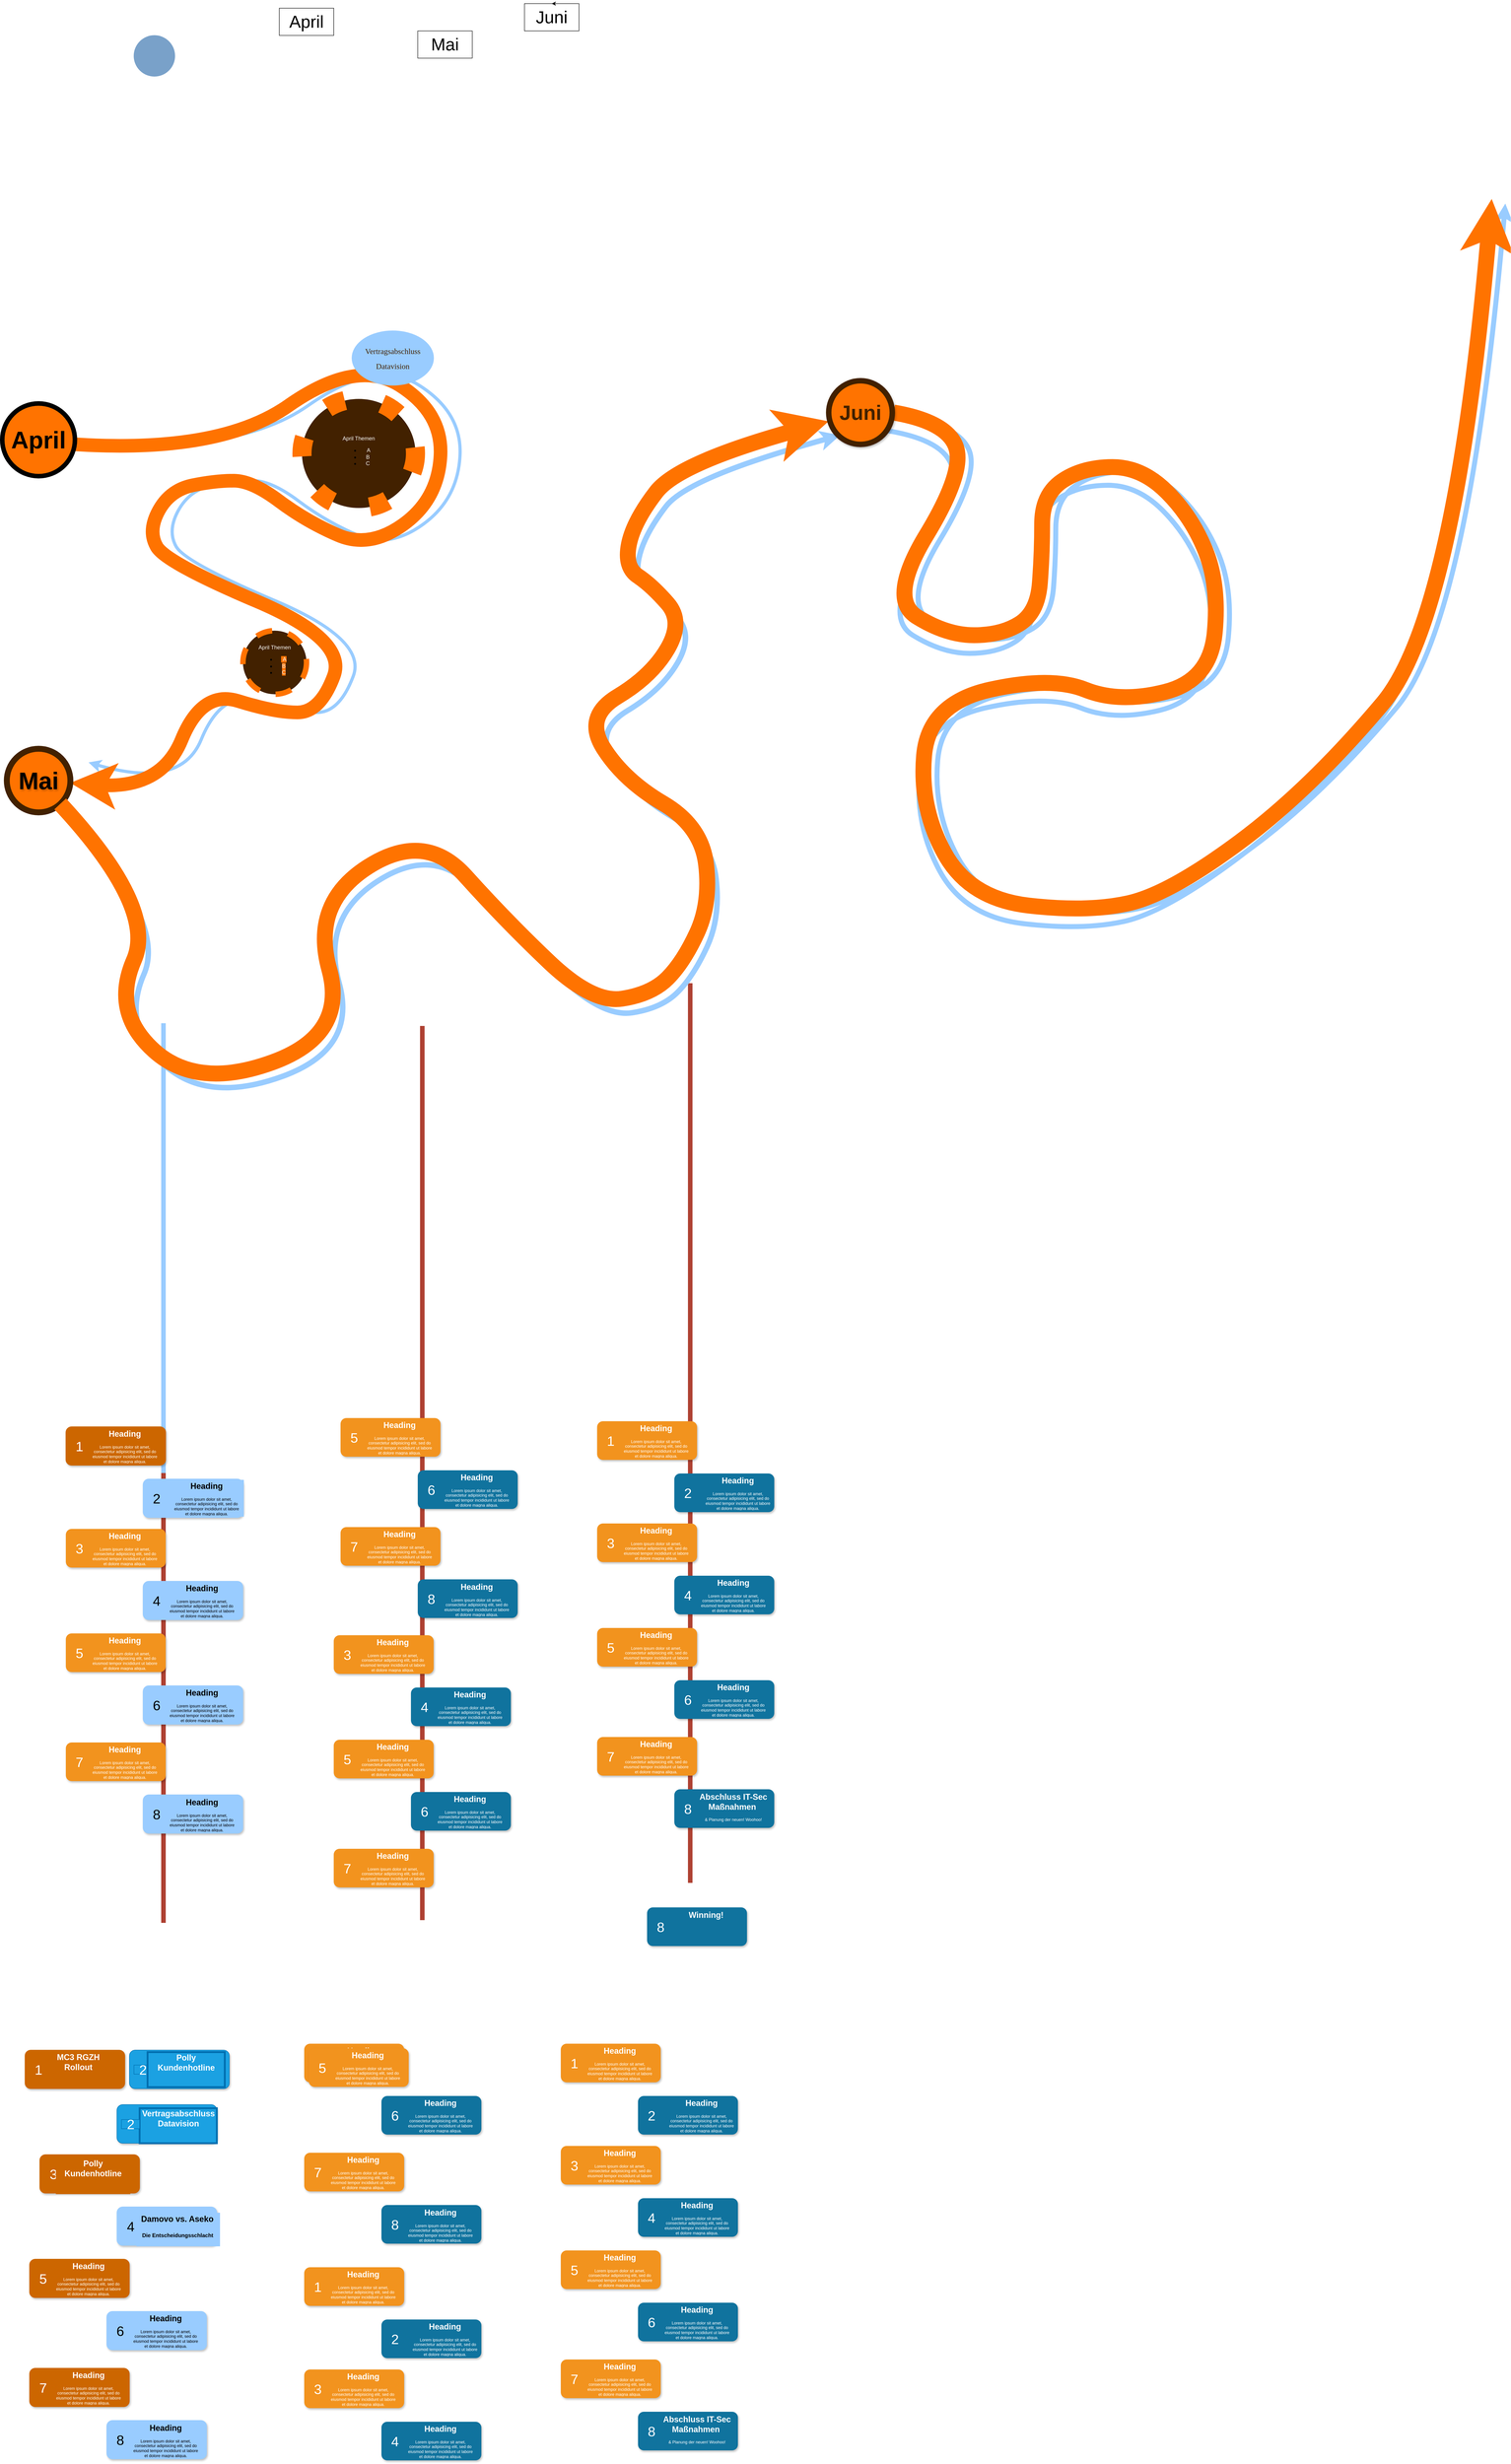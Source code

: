 <mxfile version="24.2.2" type="github">
  <diagram name="Page-1" id="fbcf5db9-b524-4cd4-e4f3-379dc89c3999">
    <mxGraphModel dx="9510" dy="7600" grid="1" gridSize="10" guides="1" tooltips="1" connect="1" arrows="1" fold="1" page="1" pageScale="1" pageWidth="850" pageHeight="1100" background="none" math="0" shadow="0">
      <root>
        <mxCell id="0" />
        <mxCell id="1" parent="0" />
        <mxCell id="pPB-DNyD_1tqKT2zvJfa-273" value="" style="curved=1;endArrow=classic;html=1;rounded=0;fillColor=#d80073;strokeColor=#99CCFF;strokeWidth=11;exitX=1;exitY=0.5;exitDx=0;exitDy=0;" edge="1" parent="1">
          <mxGeometry width="50" height="50" relative="1" as="geometry">
            <mxPoint x="1910" y="-2250" as="sourcePoint" />
            <mxPoint x="3230" y="-2720" as="targetPoint" />
            <Array as="points">
              <mxPoint x="2030" y="-2230" />
              <mxPoint x="2070" y="-2120" />
              <mxPoint x="1900" y="-1840" />
              <mxPoint x="2030" y="-1760" />
              <mxPoint x="2150" y="-1760" />
              <mxPoint x="2230" y="-1810" />
              <mxPoint x="2240" y="-1940" />
              <mxPoint x="2240" y="-2070" />
              <mxPoint x="2330" y="-2130" />
              <mxPoint x="2460" y="-2130" />
              <mxPoint x="2570" y="-2020" />
              <mxPoint x="2630" y="-1870" />
              <mxPoint x="2610" y="-1660" />
              <mxPoint x="2410" y="-1610" />
              <mxPoint x="2260" y="-1670" />
              <mxPoint x="1990" y="-1610" />
              <mxPoint x="1970" y="-1380" />
              <mxPoint x="2080" y="-1180" />
              <mxPoint x="2340" y="-1150" />
              <mxPoint x="2520" y="-1190" />
              <mxPoint x="2830" y="-1420" />
              <mxPoint x="3150" y="-1800" />
            </Array>
          </mxGeometry>
        </mxCell>
        <mxCell id="pPB-DNyD_1tqKT2zvJfa-272" value="" style="curved=1;endArrow=classic;html=1;rounded=0;fillColor=#d80073;strokeColor=#99CCFF;strokeWidth=11;exitX=1;exitY=0.5;exitDx=0;exitDy=0;" edge="1" parent="1">
          <mxGeometry width="50" height="50" relative="1" as="geometry">
            <mxPoint x="1870" y="-2220" as="sourcePoint" />
            <mxPoint x="3190" y="-2690" as="targetPoint" />
            <Array as="points">
              <mxPoint x="1990" y="-2200" />
              <mxPoint x="2030" y="-2090" />
              <mxPoint x="1860" y="-1810" />
              <mxPoint x="1990" y="-1730" />
              <mxPoint x="2110" y="-1730" />
              <mxPoint x="2190" y="-1780" />
              <mxPoint x="2200" y="-1910" />
              <mxPoint x="2200" y="-2040" />
              <mxPoint x="2290" y="-2100" />
              <mxPoint x="2420" y="-2100" />
              <mxPoint x="2530" y="-1990" />
              <mxPoint x="2590" y="-1840" />
              <mxPoint x="2570" y="-1630" />
              <mxPoint x="2370" y="-1580" />
              <mxPoint x="2220" y="-1640" />
              <mxPoint x="1950" y="-1580" />
              <mxPoint x="1930" y="-1350" />
              <mxPoint x="2040" y="-1150" />
              <mxPoint x="2300" y="-1120" />
              <mxPoint x="2480" y="-1160" />
              <mxPoint x="2790" y="-1390" />
              <mxPoint x="3110" y="-1770" />
            </Array>
          </mxGeometry>
        </mxCell>
        <mxCell id="pPB-DNyD_1tqKT2zvJfa-149" value="" style="line;strokeWidth=10;direction=south;html=1;fillColor=none;fontSize=13;fontColor=#000000;align=center;strokeColor=#AE4132;" vertex="1" parent="1">
          <mxGeometry x="840" y="68" width="10" height="990" as="geometry" />
        </mxCell>
        <mxCell id="2a0f93b5c73ef8e7-1" value="" style="line;strokeWidth=10;direction=south;html=1;fillColor=none;fontSize=13;fontColor=#000000;align=center;strokeColor=#AE4132;" parent="1" vertex="1">
          <mxGeometry x="270" y="74" width="10" height="990" as="geometry" />
        </mxCell>
        <mxCell id="pPB-DNyD_1tqKT2zvJfa-94" value="" style="line;strokeWidth=10;direction=south;html=1;fillColor=#99CCFF;fontSize=13;align=center;strokeColor=#99CCFF;" vertex="1" parent="1">
          <mxGeometry x="270" y="-916" width="10" height="990" as="geometry" />
        </mxCell>
        <mxCell id="pPB-DNyD_1tqKT2zvJfa-1" value="" style="line;strokeWidth=10;direction=south;html=1;fillColor=none;fontSize=13;fontColor=#000000;align=center;strokeColor=#AE4132;" vertex="1" parent="1">
          <mxGeometry x="840" y="-910" width="10" height="990" as="geometry" />
        </mxCell>
        <mxCell id="pPB-DNyD_1tqKT2zvJfa-76" value="&lt;font style=&quot;font-size: 38px;&quot;&gt;Mai&lt;/font&gt;" style="rounded=0;whiteSpace=wrap;html=1;" vertex="1" parent="1">
          <mxGeometry x="835" y="-3100" width="120" height="60" as="geometry" />
        </mxCell>
        <mxCell id="pPB-DNyD_1tqKT2zvJfa-96" value="" style="rounded=1;whiteSpace=wrap;html=1;strokeColor=#CC6600;strokeWidth=1;fillColor=#CC6600;fontSize=13;align=center;gradientDirection=east;verticalAlign=top;shadow=1;fontColor=#FFFFFF;" vertex="1" parent="1">
          <mxGeometry x="-30" y="1344" width="220" height="85" as="geometry" />
        </mxCell>
        <mxCell id="pPB-DNyD_1tqKT2zvJfa-97" value="1" style="text;html=1;strokeColor=#CC6600;fillColor=#CC6600;align=center;verticalAlign=middle;whiteSpace=wrap;fontSize=30;fontColor=#FFFFFF;" vertex="1" parent="1">
          <mxGeometry x="-20" y="1377" width="40" height="20" as="geometry" />
        </mxCell>
        <mxCell id="pPB-DNyD_1tqKT2zvJfa-99" value="&lt;h1&gt;&lt;span style=&quot;background-color: initial;&quot;&gt;MC3 RGZH&amp;nbsp; Rollout&amp;nbsp;&lt;/span&gt;&lt;/h1&gt;" style="text;html=1;spacing=5;spacingTop=-20;whiteSpace=wrap;overflow=hidden;strokeColor=#CC6600;strokeWidth=4;fillColor=#CC6600;fontSize=9;align=center;fontColor=#FFFFFF;" vertex="1" parent="1">
          <mxGeometry x="10" y="1348" width="160" height="77" as="geometry" />
        </mxCell>
        <mxCell id="pPB-DNyD_1tqKT2zvJfa-100" value="" style="rounded=1;whiteSpace=wrap;html=1;strokeColor=#006EAF;strokeWidth=1;fillColor=#1ba1e2;fontSize=13;align=center;gradientDirection=east;verticalAlign=top;shadow=1;fontColor=#ffffff;" vertex="1" parent="1">
          <mxGeometry x="200" y="1344" width="220" height="85" as="geometry" />
        </mxCell>
        <mxCell id="pPB-DNyD_1tqKT2zvJfa-101" value="2" style="text;html=1;strokeColor=#006EAF;fillColor=#1ba1e2;align=center;verticalAlign=middle;whiteSpace=wrap;fontSize=30;fontColor=#ffffff;" vertex="1" parent="1">
          <mxGeometry x="210" y="1377" width="40" height="20" as="geometry" />
        </mxCell>
        <mxCell id="pPB-DNyD_1tqKT2zvJfa-102" value="&lt;h1&gt;Polly Kundenhotline&lt;/h1&gt;" style="text;html=1;spacing=5;spacingTop=-20;whiteSpace=wrap;overflow=hidden;strokeColor=#006EAF;strokeWidth=4;fillColor=#1ba1e2;fontSize=9;align=center;fontColor=#ffffff;" vertex="1" parent="1">
          <mxGeometry x="240" y="1348.5" width="170" height="77" as="geometry" />
        </mxCell>
        <mxCell id="2a0f93b5c73ef8e7-4" value="" style="rounded=1;whiteSpace=wrap;html=1;strokeColor=#006EAF;strokeWidth=1;fillColor=#1ba1e2;fontSize=13;align=center;gradientDirection=east;verticalAlign=top;shadow=1;fontColor=#ffffff;" parent="1" vertex="1">
          <mxGeometry x="172.5" y="1464" width="220" height="85" as="geometry" />
        </mxCell>
        <mxCell id="2a0f93b5c73ef8e7-6" value="" style="rounded=1;whiteSpace=wrap;html=1;strokeColor=#CC6600;strokeWidth=1;fillColor=#CC6600;fontSize=13;align=center;gradientDirection=east;verticalAlign=top;shadow=1;" parent="1" vertex="1">
          <mxGeometry x="2.5" y="1574" width="220" height="85" as="geometry" />
        </mxCell>
        <mxCell id="2a0f93b5c73ef8e7-7" value="3" style="text;html=1;strokeColor=#CC6600;fillColor=#CC6600;align=center;verticalAlign=middle;whiteSpace=wrap;fontSize=30;fontColor=#FFFFFF;" parent="1" vertex="1">
          <mxGeometry x="12.5" y="1607" width="40" height="20" as="geometry" />
        </mxCell>
        <mxCell id="2a0f93b5c73ef8e7-8" value="" style="rounded=1;whiteSpace=wrap;html=1;strokeColor=#99CCFF;strokeWidth=1;fillColor=#99CCFF;fontSize=13;align=center;gradientDirection=east;verticalAlign=top;shadow=1;" parent="1" vertex="1">
          <mxGeometry x="172.5" y="1689" width="220" height="85" as="geometry" />
        </mxCell>
        <mxCell id="2a0f93b5c73ef8e7-9" value="4" style="text;html=1;strokeColor=#99CCFF;fillColor=#99CCFF;align=center;verticalAlign=middle;whiteSpace=wrap;fontSize=30;" parent="1" vertex="1">
          <mxGeometry x="182.5" y="1722" width="40" height="20" as="geometry" />
        </mxCell>
        <mxCell id="2a0f93b5c73ef8e7-19" value="&lt;h1&gt;Vertragsabschluss Datavision&lt;/h1&gt;" style="text;html=1;spacing=5;spacingTop=-20;whiteSpace=wrap;overflow=hidden;strokeColor=#006EAF;strokeWidth=4;fillColor=#1ba1e2;fontSize=9;align=center;fontColor=#ffffff;" parent="1" vertex="1">
          <mxGeometry x="222.5" y="1472" width="170" height="77" as="geometry" />
        </mxCell>
        <mxCell id="2a0f93b5c73ef8e7-20" value="&lt;h1&gt;Polly Kundenhotline&lt;/h1&gt;" style="text;html=1;spacing=5;spacingTop=-20;whiteSpace=wrap;overflow=hidden;strokeColor=#CC6600;strokeWidth=4;fillColor=#CC6600;fontSize=9;align=center;fontColor=#FFFFFF;" parent="1" vertex="1">
          <mxGeometry x="40" y="1582" width="160" height="77" as="geometry" />
        </mxCell>
        <mxCell id="2a0f93b5c73ef8e7-21" value="&lt;h1&gt;&lt;span style=&quot;background-color: initial;&quot;&gt;Damovo vs. Aseko&amp;nbsp;&lt;/span&gt;&lt;/h1&gt;&lt;h1&gt;&lt;span style=&quot;background-color: initial;&quot;&gt;&lt;font style=&quot;font-size: 12px;&quot;&gt;Die Entscheidungsschlacht&amp;nbsp;&lt;/font&gt;&lt;/span&gt;&lt;br&gt;&lt;/h1&gt;" style="text;html=1;spacing=5;spacingTop=-20;whiteSpace=wrap;overflow=hidden;strokeColor=#99CCFF;strokeWidth=4;fillColor=#99CCFF;fontSize=9;align=center;" parent="1" vertex="1">
          <mxGeometry x="217.5" y="1704" width="180" height="70" as="geometry" />
        </mxCell>
        <mxCell id="pPB-DNyD_1tqKT2zvJfa-98" value="2" style="text;html=1;strokeColor=#006EAF;fillColor=#1ba1e2;align=center;verticalAlign=middle;whiteSpace=wrap;fontSize=30;fontColor=#ffffff;" vertex="1" parent="1">
          <mxGeometry x="182.5" y="1497" width="40" height="20" as="geometry" />
        </mxCell>
        <mxCell id="2a0f93b5c73ef8e7-10" value="" style="rounded=1;whiteSpace=wrap;html=1;strokeColor=#CC6600;strokeWidth=1;fillColor=#CC6600;fontSize=13;align=center;gradientDirection=east;verticalAlign=top;shadow=1;" parent="1" vertex="1">
          <mxGeometry x="-20" y="1804" width="220" height="85" as="geometry" />
        </mxCell>
        <mxCell id="2a0f93b5c73ef8e7-11" value="5" style="text;html=1;strokeColor=#CC6600;fillColor=#CC6600;align=center;verticalAlign=middle;whiteSpace=wrap;fontSize=30;fontColor=#FFFFFF;" parent="1" vertex="1">
          <mxGeometry x="-10" y="1837" width="40" height="20" as="geometry" />
        </mxCell>
        <mxCell id="2a0f93b5c73ef8e7-12" value="" style="rounded=1;whiteSpace=wrap;html=1;strokeColor=#99CCFF;strokeWidth=1;fillColor=#99CCFF;fontSize=13;align=center;gradientDirection=east;verticalAlign=top;shadow=1;" parent="1" vertex="1">
          <mxGeometry x="150" y="1919" width="220" height="85" as="geometry" />
        </mxCell>
        <mxCell id="2a0f93b5c73ef8e7-13" value="6" style="text;html=1;strokeColor=#99CCFF;fillColor=#99CCFF;align=center;verticalAlign=middle;whiteSpace=wrap;fontSize=30;" parent="1" vertex="1">
          <mxGeometry x="160" y="1952" width="40" height="20" as="geometry" />
        </mxCell>
        <mxCell id="2a0f93b5c73ef8e7-14" value="" style="rounded=1;whiteSpace=wrap;html=1;strokeColor=#CC6600;strokeWidth=1;fillColor=#CC6600;fontSize=13;align=center;gradientDirection=east;verticalAlign=top;shadow=1;" parent="1" vertex="1">
          <mxGeometry x="-20" y="2044" width="220" height="85" as="geometry" />
        </mxCell>
        <mxCell id="2a0f93b5c73ef8e7-15" value="7" style="text;html=1;strokeColor=#CC6600;fillColor=#CC6600;align=center;verticalAlign=middle;whiteSpace=wrap;fontSize=30;fontColor=#FFFFFF;" parent="1" vertex="1">
          <mxGeometry x="-10" y="2077" width="40" height="20" as="geometry" />
        </mxCell>
        <mxCell id="2a0f93b5c73ef8e7-16" value="" style="rounded=1;whiteSpace=wrap;html=1;strokeColor=#99CCFF;strokeWidth=1;fillColor=#99CCFF;fontSize=13;align=center;gradientDirection=east;verticalAlign=top;shadow=1;" parent="1" vertex="1">
          <mxGeometry x="150" y="2159" width="220" height="85" as="geometry" />
        </mxCell>
        <mxCell id="2a0f93b5c73ef8e7-17" value="8" style="text;html=1;strokeColor=#99CCFF;fillColor=#99CCFF;align=center;verticalAlign=middle;whiteSpace=wrap;fontSize=30;" parent="1" vertex="1">
          <mxGeometry x="160" y="2192" width="40" height="20" as="geometry" />
        </mxCell>
        <mxCell id="2a0f93b5c73ef8e7-22" value="&lt;h1&gt;Heading&lt;/h1&gt;&lt;p&gt;Lorem ipsum dolor sit amet, consectetur adipisicing elit, sed do eiusmod tempor incididunt ut labore et dolore magna aliqua.&lt;/p&gt;" style="text;html=1;spacing=5;spacingTop=-20;whiteSpace=wrap;overflow=hidden;strokeColor=#CC6600;strokeWidth=4;fillColor=#CC6600;fontSize=9;align=center;fontColor=#FFFFFF;" parent="1" vertex="1">
          <mxGeometry x="30" y="1808" width="160" height="77" as="geometry" />
        </mxCell>
        <mxCell id="2a0f93b5c73ef8e7-23" value="&lt;h1&gt;Heading&lt;/h1&gt;&lt;p&gt;Lorem ipsum dolor sit amet, consectetur adipisicing elit, sed do eiusmod tempor incididunt ut labore et dolore magna aliqua.&lt;/p&gt;" style="text;html=1;spacing=5;spacingTop=-20;whiteSpace=wrap;overflow=hidden;strokeColor=#99CCFF;strokeWidth=4;fillColor=#99CCFF;fontSize=9;align=center;" parent="1" vertex="1">
          <mxGeometry x="200" y="1923" width="160" height="77" as="geometry" />
        </mxCell>
        <mxCell id="2a0f93b5c73ef8e7-24" value="&lt;h1&gt;Heading&lt;/h1&gt;&lt;p&gt;Lorem ipsum dolor sit amet, consectetur adipisicing elit, sed do eiusmod tempor incididunt ut labore et dolore magna aliqua.&lt;/p&gt;" style="text;html=1;spacing=5;spacingTop=-20;whiteSpace=wrap;overflow=hidden;strokeColor=#CC6600;strokeWidth=4;fillColor=#CC6600;fontSize=9;align=center;fontColor=#FFFFFF;" parent="1" vertex="1">
          <mxGeometry x="30" y="2048" width="160" height="77" as="geometry" />
        </mxCell>
        <mxCell id="2a0f93b5c73ef8e7-25" value="&lt;h1&gt;Heading&lt;/h1&gt;&lt;p&gt;Lorem ipsum dolor sit amet, consectetur adipisicing elit, sed do eiusmod tempor incididunt ut labore et dolore magna aliqua.&lt;/p&gt;" style="text;html=1;spacing=5;spacingTop=-20;whiteSpace=wrap;overflow=hidden;strokeColor=#99CCFF;strokeWidth=4;fillColor=#99CCFF;fontSize=9;align=center;" parent="1" vertex="1">
          <mxGeometry x="200" y="2164" width="160" height="77" as="geometry" />
        </mxCell>
        <mxCell id="pPB-DNyD_1tqKT2zvJfa-77" value="&lt;font style=&quot;font-size: 38px;&quot;&gt;April&lt;/font&gt;" style="rounded=0;whiteSpace=wrap;html=1;" vertex="1" parent="1">
          <mxGeometry x="530" y="-3150" width="120" height="60" as="geometry" />
        </mxCell>
        <mxCell id="pPB-DNyD_1tqKT2zvJfa-2" value="" style="rounded=1;whiteSpace=wrap;html=1;strokeColor=#CC6600;strokeWidth=1;fillColor=#CC6600;fontSize=13;align=center;gradientDirection=east;verticalAlign=top;shadow=1;" vertex="1" parent="1">
          <mxGeometry x="60" y="-28" width="220" height="85" as="geometry" />
        </mxCell>
        <mxCell id="pPB-DNyD_1tqKT2zvJfa-3" value="1" style="text;html=1;strokeColor=#CC6600;fillColor=#CC6600;align=center;verticalAlign=middle;whiteSpace=wrap;fontSize=30;fontColor=#FFFFFF;" vertex="1" parent="1">
          <mxGeometry x="70" y="5" width="40" height="20" as="geometry" />
        </mxCell>
        <mxCell id="pPB-DNyD_1tqKT2zvJfa-4" value="" style="rounded=1;whiteSpace=wrap;html=1;strokeColor=#99CCFF;strokeWidth=1;fillColor=#99CCFF;fontSize=13;align=center;gradientDirection=east;verticalAlign=top;shadow=1;" vertex="1" parent="1">
          <mxGeometry x="230" y="87" width="220" height="85" as="geometry" />
        </mxCell>
        <mxCell id="pPB-DNyD_1tqKT2zvJfa-5" value="2" style="text;html=1;strokeColor=#99CCFF;fillColor=#99CCFF;align=center;verticalAlign=middle;whiteSpace=wrap;fontSize=30;" vertex="1" parent="1">
          <mxGeometry x="240" y="120" width="40" height="20" as="geometry" />
        </mxCell>
        <mxCell id="pPB-DNyD_1tqKT2zvJfa-6" value="" style="rounded=1;whiteSpace=wrap;html=1;strokeColor=none;strokeWidth=1;fillColor=#F2931E;fontSize=13;fontColor=#FFFFFF;align=center;gradientColor=none;gradientDirection=east;verticalAlign=top;shadow=1;" vertex="1" parent="1">
          <mxGeometry x="60" y="197" width="220" height="85" as="geometry" />
        </mxCell>
        <mxCell id="pPB-DNyD_1tqKT2zvJfa-7" value="3" style="text;html=1;strokeColor=none;fillColor=none;align=center;verticalAlign=middle;whiteSpace=wrap;fontSize=30;fontColor=#FFFFFF;" vertex="1" parent="1">
          <mxGeometry x="70" y="230" width="40" height="20" as="geometry" />
        </mxCell>
        <mxCell id="pPB-DNyD_1tqKT2zvJfa-8" value="" style="rounded=1;whiteSpace=wrap;html=1;strokeColor=#99CCFF;strokeWidth=1;fillColor=#99CCFF;fontSize=13;align=center;gradientDirection=east;verticalAlign=top;shadow=1;" vertex="1" parent="1">
          <mxGeometry x="230" y="312" width="220" height="85" as="geometry" />
        </mxCell>
        <mxCell id="pPB-DNyD_1tqKT2zvJfa-9" value="4" style="text;html=1;strokeColor=#99CCFF;fillColor=#99CCFF;align=center;verticalAlign=middle;whiteSpace=wrap;fontSize=30;" vertex="1" parent="1">
          <mxGeometry x="240" y="345" width="40" height="20" as="geometry" />
        </mxCell>
        <mxCell id="pPB-DNyD_1tqKT2zvJfa-10" value="" style="rounded=1;whiteSpace=wrap;html=1;strokeColor=none;strokeWidth=1;fillColor=#F2931E;fontSize=13;fontColor=#FFFFFF;align=center;gradientColor=none;gradientDirection=east;verticalAlign=top;shadow=1;" vertex="1" parent="1">
          <mxGeometry x="60" y="427" width="220" height="85" as="geometry" />
        </mxCell>
        <mxCell id="pPB-DNyD_1tqKT2zvJfa-11" value="5" style="text;html=1;strokeColor=none;fillColor=none;align=center;verticalAlign=middle;whiteSpace=wrap;fontSize=30;fontColor=#FFFFFF;" vertex="1" parent="1">
          <mxGeometry x="70" y="460" width="40" height="20" as="geometry" />
        </mxCell>
        <mxCell id="pPB-DNyD_1tqKT2zvJfa-12" value="" style="rounded=1;whiteSpace=wrap;html=1;strokeColor=#99CCFF;strokeWidth=1;fillColor=#99CCFF;fontSize=13;align=center;gradientDirection=east;verticalAlign=top;shadow=1;" vertex="1" parent="1">
          <mxGeometry x="230" y="542" width="220" height="85" as="geometry" />
        </mxCell>
        <mxCell id="pPB-DNyD_1tqKT2zvJfa-13" value="6" style="text;html=1;strokeColor=#99CCFF;fillColor=#99CCFF;align=center;verticalAlign=middle;whiteSpace=wrap;fontSize=30;" vertex="1" parent="1">
          <mxGeometry x="240" y="575" width="40" height="20" as="geometry" />
        </mxCell>
        <mxCell id="pPB-DNyD_1tqKT2zvJfa-14" value="" style="rounded=1;whiteSpace=wrap;html=1;strokeColor=none;strokeWidth=1;fillColor=#F2931E;fontSize=13;fontColor=#FFFFFF;align=center;gradientColor=none;gradientDirection=east;verticalAlign=top;shadow=1;" vertex="1" parent="1">
          <mxGeometry x="60" y="667" width="220" height="85" as="geometry" />
        </mxCell>
        <mxCell id="pPB-DNyD_1tqKT2zvJfa-15" value="7" style="text;html=1;strokeColor=none;fillColor=none;align=center;verticalAlign=middle;whiteSpace=wrap;fontSize=30;fontColor=#FFFFFF;" vertex="1" parent="1">
          <mxGeometry x="70" y="700" width="40" height="20" as="geometry" />
        </mxCell>
        <mxCell id="pPB-DNyD_1tqKT2zvJfa-16" value="" style="rounded=1;whiteSpace=wrap;html=1;strokeColor=#99CCFF;strokeWidth=1;fillColor=#99CCFF;fontSize=13;align=center;gradientDirection=east;verticalAlign=top;shadow=1;" vertex="1" parent="1">
          <mxGeometry x="230" y="782" width="220" height="85" as="geometry" />
        </mxCell>
        <mxCell id="pPB-DNyD_1tqKT2zvJfa-17" value="8" style="text;html=1;strokeColor=#99CCFF;fillColor=#99CCFF;align=center;verticalAlign=middle;whiteSpace=wrap;fontSize=30;" vertex="1" parent="1">
          <mxGeometry x="240" y="815" width="40" height="20" as="geometry" />
        </mxCell>
        <mxCell id="pPB-DNyD_1tqKT2zvJfa-18" value="&lt;h1&gt;Heading&lt;/h1&gt;&lt;p&gt;Lorem ipsum dolor sit amet, consectetur adipisicing elit, sed do eiusmod tempor incididunt ut labore et dolore magna aliqua.&lt;/p&gt;" style="text;html=1;spacing=5;spacingTop=-20;whiteSpace=wrap;overflow=hidden;strokeColor=#CC6600;strokeWidth=4;fillColor=#CC6600;fontSize=9;align=center;fontColor=#FFFFFF;" vertex="1" parent="1">
          <mxGeometry x="110" y="-24" width="160" height="77" as="geometry" />
        </mxCell>
        <mxCell id="pPB-DNyD_1tqKT2zvJfa-19" value="&lt;h1&gt;Heading&lt;/h1&gt;&lt;p&gt;Lorem ipsum dolor sit amet, consectetur adipisicing elit, sed do eiusmod tempor incididunt ut labore et dolore magna aliqua.&lt;/p&gt;" style="text;html=1;spacing=5;spacingTop=-20;whiteSpace=wrap;overflow=hidden;strokeColor=#99CCFF;strokeWidth=4;fillColor=#99CCFF;fontSize=9;align=center;" vertex="1" parent="1">
          <mxGeometry x="290" y="91" width="160" height="77" as="geometry" />
        </mxCell>
        <mxCell id="pPB-DNyD_1tqKT2zvJfa-20" value="&lt;h1&gt;Heading&lt;/h1&gt;&lt;p&gt;Lorem ipsum dolor sit amet, consectetur adipisicing elit, sed do eiusmod tempor incididunt ut labore et dolore magna aliqua.&lt;/p&gt;" style="text;html=1;spacing=5;spacingTop=-20;whiteSpace=wrap;overflow=hidden;strokeColor=none;strokeWidth=4;fillColor=none;gradientColor=#007FFF;fontSize=9;fontColor=#FFFFFF;align=center;" vertex="1" parent="1">
          <mxGeometry x="110" y="201" width="160" height="77" as="geometry" />
        </mxCell>
        <mxCell id="pPB-DNyD_1tqKT2zvJfa-21" value="&lt;h1&gt;Heading&lt;/h1&gt;&lt;p&gt;Lorem ipsum dolor sit amet, consectetur adipisicing elit, sed do eiusmod tempor incididunt ut labore et dolore magna aliqua.&lt;/p&gt;" style="text;html=1;spacing=5;spacingTop=-20;whiteSpace=wrap;overflow=hidden;strokeColor=#99CCFF;strokeWidth=4;fillColor=#99CCFF;fontSize=9;align=center;" vertex="1" parent="1">
          <mxGeometry x="280" y="316" width="160" height="77" as="geometry" />
        </mxCell>
        <mxCell id="pPB-DNyD_1tqKT2zvJfa-22" value="&lt;h1&gt;Heading&lt;/h1&gt;&lt;p&gt;Lorem ipsum dolor sit amet, consectetur adipisicing elit, sed do eiusmod tempor incididunt ut labore et dolore magna aliqua.&lt;/p&gt;" style="text;html=1;spacing=5;spacingTop=-20;whiteSpace=wrap;overflow=hidden;strokeColor=none;strokeWidth=4;fillColor=none;gradientColor=#007FFF;fontSize=9;fontColor=#FFFFFF;align=center;" vertex="1" parent="1">
          <mxGeometry x="110" y="431" width="160" height="77" as="geometry" />
        </mxCell>
        <mxCell id="pPB-DNyD_1tqKT2zvJfa-23" value="&lt;h1&gt;Heading&lt;/h1&gt;&lt;p&gt;Lorem ipsum dolor sit amet, consectetur adipisicing elit, sed do eiusmod tempor incididunt ut labore et dolore magna aliqua.&lt;/p&gt;" style="text;html=1;spacing=5;spacingTop=-20;whiteSpace=wrap;overflow=hidden;strokeColor=#99CCFF;strokeWidth=4;fillColor=#99CCFF;fontSize=9;align=center;" vertex="1" parent="1">
          <mxGeometry x="280" y="546" width="160" height="77" as="geometry" />
        </mxCell>
        <mxCell id="pPB-DNyD_1tqKT2zvJfa-24" value="&lt;h1&gt;Heading&lt;/h1&gt;&lt;p&gt;Lorem ipsum dolor sit amet, consectetur adipisicing elit, sed do eiusmod tempor incididunt ut labore et dolore magna aliqua.&lt;/p&gt;" style="text;html=1;spacing=5;spacingTop=-20;whiteSpace=wrap;overflow=hidden;strokeColor=none;strokeWidth=4;fillColor=none;gradientColor=#007FFF;fontSize=9;fontColor=#FFFFFF;align=center;" vertex="1" parent="1">
          <mxGeometry x="110" y="671" width="160" height="77" as="geometry" />
        </mxCell>
        <mxCell id="pPB-DNyD_1tqKT2zvJfa-25" value="&lt;h1&gt;Heading&lt;/h1&gt;&lt;p&gt;Lorem ipsum dolor sit amet, consectetur adipisicing elit, sed do eiusmod tempor incididunt ut labore et dolore magna aliqua.&lt;/p&gt;" style="text;html=1;spacing=5;spacingTop=-20;whiteSpace=wrap;overflow=hidden;strokeColor=#99CCFF;strokeWidth=4;fillColor=#99CCFF;fontSize=9;align=center;" vertex="1" parent="1">
          <mxGeometry x="280" y="787" width="160" height="77" as="geometry" />
        </mxCell>
        <mxCell id="pPB-DNyD_1tqKT2zvJfa-110" value="" style="rounded=1;whiteSpace=wrap;html=1;strokeColor=none;strokeWidth=1;fillColor=#F2931E;fontSize=13;fontColor=#FFFFFF;align=center;gradientColor=none;gradientDirection=east;verticalAlign=top;shadow=1;" vertex="1" parent="1">
          <mxGeometry x="585" y="1330" width="220" height="85" as="geometry" />
        </mxCell>
        <mxCell id="pPB-DNyD_1tqKT2zvJfa-111" value="5" style="text;html=1;strokeColor=none;fillColor=none;align=center;verticalAlign=middle;whiteSpace=wrap;fontSize=30;fontColor=#FFFFFF;" vertex="1" parent="1">
          <mxGeometry x="595" y="1363" width="40" height="20" as="geometry" />
        </mxCell>
        <mxCell id="pPB-DNyD_1tqKT2zvJfa-112" value="" style="rounded=1;whiteSpace=wrap;html=1;strokeColor=none;strokeWidth=1;fillColor=#10739E;fontSize=13;fontColor=#FFFFFF;align=center;gradientColor=none;gradientDirection=east;verticalAlign=top;shadow=1;" vertex="1" parent="1">
          <mxGeometry x="755" y="1445" width="220" height="85" as="geometry" />
        </mxCell>
        <mxCell id="pPB-DNyD_1tqKT2zvJfa-113" value="6" style="text;html=1;strokeColor=none;fillColor=none;align=center;verticalAlign=middle;whiteSpace=wrap;fontSize=30;fontColor=#FFFFFF;" vertex="1" parent="1">
          <mxGeometry x="765" y="1478" width="40" height="20" as="geometry" />
        </mxCell>
        <mxCell id="pPB-DNyD_1tqKT2zvJfa-114" value="" style="rounded=1;whiteSpace=wrap;html=1;strokeColor=none;strokeWidth=1;fillColor=#F2931E;fontSize=13;fontColor=#FFFFFF;align=center;gradientColor=none;gradientDirection=east;verticalAlign=top;shadow=1;" vertex="1" parent="1">
          <mxGeometry x="585" y="1570" width="220" height="85" as="geometry" />
        </mxCell>
        <mxCell id="pPB-DNyD_1tqKT2zvJfa-115" value="7" style="text;html=1;strokeColor=none;fillColor=none;align=center;verticalAlign=middle;whiteSpace=wrap;fontSize=30;fontColor=#FFFFFF;" vertex="1" parent="1">
          <mxGeometry x="595" y="1603" width="40" height="20" as="geometry" />
        </mxCell>
        <mxCell id="pPB-DNyD_1tqKT2zvJfa-116" value="" style="rounded=1;whiteSpace=wrap;html=1;strokeColor=none;strokeWidth=1;fillColor=#10739E;fontSize=13;fontColor=#FFFFFF;align=center;gradientColor=none;gradientDirection=east;verticalAlign=top;shadow=1;" vertex="1" parent="1">
          <mxGeometry x="755" y="1685" width="220" height="85" as="geometry" />
        </mxCell>
        <mxCell id="pPB-DNyD_1tqKT2zvJfa-117" value="8" style="text;html=1;strokeColor=none;fillColor=none;align=center;verticalAlign=middle;whiteSpace=wrap;fontSize=30;fontColor=#FFFFFF;" vertex="1" parent="1">
          <mxGeometry x="765" y="1718" width="40" height="20" as="geometry" />
        </mxCell>
        <mxCell id="pPB-DNyD_1tqKT2zvJfa-118" value="&lt;h1&gt;Heading&lt;/h1&gt;&lt;p&gt;Lorem ipsum dolor sit amet, consectetur adipisicing elit, sed do eiusmod tempor incididunt ut labore et dolore magna aliqua.&lt;/p&gt;" style="text;html=1;spacing=5;spacingTop=-20;whiteSpace=wrap;overflow=hidden;strokeColor=none;strokeWidth=4;fillColor=none;gradientColor=#007FFF;fontSize=9;fontColor=#FFFFFF;align=center;" vertex="1" parent="1">
          <mxGeometry x="635" y="1334" width="160" height="77" as="geometry" />
        </mxCell>
        <mxCell id="pPB-DNyD_1tqKT2zvJfa-119" value="&lt;h1&gt;Heading&lt;/h1&gt;&lt;p&gt;Lorem ipsum dolor sit amet, consectetur adipisicing elit, sed do eiusmod tempor incididunt ut labore et dolore magna aliqua.&lt;/p&gt;" style="text;html=1;spacing=5;spacingTop=-20;whiteSpace=wrap;overflow=hidden;strokeColor=none;strokeWidth=4;fillColor=none;gradientColor=#007FFF;fontSize=9;fontColor=#FFFFFF;align=center;" vertex="1" parent="1">
          <mxGeometry x="805" y="1449" width="160" height="77" as="geometry" />
        </mxCell>
        <mxCell id="pPB-DNyD_1tqKT2zvJfa-120" value="&lt;h1&gt;Heading&lt;/h1&gt;&lt;p&gt;Lorem ipsum dolor sit amet, consectetur adipisicing elit, sed do eiusmod tempor incididunt ut labore et dolore magna aliqua.&lt;/p&gt;" style="text;html=1;spacing=5;spacingTop=-20;whiteSpace=wrap;overflow=hidden;strokeColor=none;strokeWidth=4;fillColor=none;gradientColor=#007FFF;fontSize=9;fontColor=#FFFFFF;align=center;" vertex="1" parent="1">
          <mxGeometry x="635" y="1574" width="160" height="77" as="geometry" />
        </mxCell>
        <mxCell id="pPB-DNyD_1tqKT2zvJfa-121" value="&lt;h1&gt;Heading&lt;/h1&gt;&lt;p&gt;Lorem ipsum dolor sit amet, consectetur adipisicing elit, sed do eiusmod tempor incididunt ut labore et dolore magna aliqua.&lt;/p&gt;" style="text;html=1;spacing=5;spacingTop=-20;whiteSpace=wrap;overflow=hidden;strokeColor=none;strokeWidth=4;fillColor=none;gradientColor=#007FFF;fontSize=9;fontColor=#FFFFFF;align=center;" vertex="1" parent="1">
          <mxGeometry x="805" y="1690" width="160" height="77" as="geometry" />
        </mxCell>
        <mxCell id="pPB-DNyD_1tqKT2zvJfa-122" value="" style="rounded=1;whiteSpace=wrap;html=1;strokeColor=none;strokeWidth=1;fillColor=#F2931E;fontSize=13;fontColor=#FFFFFF;align=center;gradientColor=none;gradientDirection=east;verticalAlign=top;shadow=1;" vertex="1" parent="1">
          <mxGeometry x="595" y="1340" width="220" height="85" as="geometry" />
        </mxCell>
        <mxCell id="pPB-DNyD_1tqKT2zvJfa-123" value="5" style="text;html=1;strokeColor=none;fillColor=none;align=center;verticalAlign=middle;whiteSpace=wrap;fontSize=30;fontColor=#FFFFFF;" vertex="1" parent="1">
          <mxGeometry x="605" y="1373" width="40" height="20" as="geometry" />
        </mxCell>
        <mxCell id="pPB-DNyD_1tqKT2zvJfa-124" value="&lt;h1&gt;Heading&lt;/h1&gt;&lt;p&gt;Lorem ipsum dolor sit amet, consectetur adipisicing elit, sed do eiusmod tempor incididunt ut labore et dolore magna aliqua.&lt;/p&gt;" style="text;html=1;spacing=5;spacingTop=-20;whiteSpace=wrap;overflow=hidden;strokeColor=none;strokeWidth=4;fillColor=none;gradientColor=#007FFF;fontSize=9;fontColor=#FFFFFF;align=center;" vertex="1" parent="1">
          <mxGeometry x="645" y="1344" width="160" height="77" as="geometry" />
        </mxCell>
        <mxCell id="pPB-DNyD_1tqKT2zvJfa-125" value="" style="rounded=1;whiteSpace=wrap;html=1;strokeColor=none;strokeWidth=1;fillColor=#F2931E;fontSize=13;fontColor=#FFFFFF;align=center;gradientColor=none;gradientDirection=east;verticalAlign=top;shadow=1;" vertex="1" parent="1">
          <mxGeometry x="585" y="1822" width="220" height="85" as="geometry" />
        </mxCell>
        <mxCell id="pPB-DNyD_1tqKT2zvJfa-126" value="1" style="text;html=1;strokeColor=none;fillColor=none;align=center;verticalAlign=middle;whiteSpace=wrap;fontSize=30;fontColor=#FFFFFF;" vertex="1" parent="1">
          <mxGeometry x="595" y="1855" width="40" height="20" as="geometry" />
        </mxCell>
        <mxCell id="pPB-DNyD_1tqKT2zvJfa-127" value="" style="rounded=1;whiteSpace=wrap;html=1;strokeColor=none;strokeWidth=1;fillColor=#10739E;fontSize=13;fontColor=#FFFFFF;align=center;gradientColor=none;gradientDirection=east;verticalAlign=top;shadow=1;" vertex="1" parent="1">
          <mxGeometry x="755" y="1937" width="220" height="85" as="geometry" />
        </mxCell>
        <mxCell id="pPB-DNyD_1tqKT2zvJfa-128" value="2" style="text;html=1;strokeColor=none;fillColor=none;align=center;verticalAlign=middle;whiteSpace=wrap;fontSize=30;fontColor=#FFFFFF;" vertex="1" parent="1">
          <mxGeometry x="765" y="1970" width="40" height="20" as="geometry" />
        </mxCell>
        <mxCell id="pPB-DNyD_1tqKT2zvJfa-129" value="" style="rounded=1;whiteSpace=wrap;html=1;strokeColor=none;strokeWidth=1;fillColor=#F2931E;fontSize=13;fontColor=#FFFFFF;align=center;gradientColor=none;gradientDirection=east;verticalAlign=top;shadow=1;" vertex="1" parent="1">
          <mxGeometry x="585" y="2047" width="220" height="85" as="geometry" />
        </mxCell>
        <mxCell id="pPB-DNyD_1tqKT2zvJfa-130" value="3" style="text;html=1;strokeColor=none;fillColor=none;align=center;verticalAlign=middle;whiteSpace=wrap;fontSize=30;fontColor=#FFFFFF;" vertex="1" parent="1">
          <mxGeometry x="595" y="2080" width="40" height="20" as="geometry" />
        </mxCell>
        <mxCell id="pPB-DNyD_1tqKT2zvJfa-131" value="" style="rounded=1;whiteSpace=wrap;html=1;strokeColor=none;strokeWidth=1;fillColor=#10739E;fontSize=13;fontColor=#FFFFFF;align=center;gradientColor=none;gradientDirection=east;verticalAlign=top;shadow=1;" vertex="1" parent="1">
          <mxGeometry x="755" y="2162" width="220" height="85" as="geometry" />
        </mxCell>
        <mxCell id="pPB-DNyD_1tqKT2zvJfa-132" value="4" style="text;html=1;strokeColor=none;fillColor=none;align=center;verticalAlign=middle;whiteSpace=wrap;fontSize=30;fontColor=#FFFFFF;" vertex="1" parent="1">
          <mxGeometry x="765" y="2195" width="40" height="20" as="geometry" />
        </mxCell>
        <mxCell id="pPB-DNyD_1tqKT2zvJfa-133" value="" style="rounded=1;whiteSpace=wrap;html=1;strokeColor=none;strokeWidth=1;fillColor=#F2931E;fontSize=13;fontColor=#FFFFFF;align=center;gradientColor=none;gradientDirection=east;verticalAlign=top;shadow=1;" vertex="1" parent="1">
          <mxGeometry x="665" y="-47" width="220" height="85" as="geometry" />
        </mxCell>
        <mxCell id="pPB-DNyD_1tqKT2zvJfa-134" value="5" style="text;html=1;strokeColor=none;fillColor=none;align=center;verticalAlign=middle;whiteSpace=wrap;fontSize=30;fontColor=#FFFFFF;" vertex="1" parent="1">
          <mxGeometry x="675" y="-14" width="40" height="20" as="geometry" />
        </mxCell>
        <mxCell id="pPB-DNyD_1tqKT2zvJfa-135" value="" style="rounded=1;whiteSpace=wrap;html=1;strokeColor=none;strokeWidth=1;fillColor=#10739E;fontSize=13;fontColor=#FFFFFF;align=center;gradientColor=none;gradientDirection=east;verticalAlign=top;shadow=1;" vertex="1" parent="1">
          <mxGeometry x="835" y="68" width="220" height="85" as="geometry" />
        </mxCell>
        <mxCell id="pPB-DNyD_1tqKT2zvJfa-136" value="6" style="text;html=1;strokeColor=none;fillColor=none;align=center;verticalAlign=middle;whiteSpace=wrap;fontSize=30;fontColor=#FFFFFF;" vertex="1" parent="1">
          <mxGeometry x="845" y="101" width="40" height="20" as="geometry" />
        </mxCell>
        <mxCell id="pPB-DNyD_1tqKT2zvJfa-137" value="" style="rounded=1;whiteSpace=wrap;html=1;strokeColor=none;strokeWidth=1;fillColor=#F2931E;fontSize=13;fontColor=#FFFFFF;align=center;gradientColor=none;gradientDirection=east;verticalAlign=top;shadow=1;" vertex="1" parent="1">
          <mxGeometry x="665" y="193" width="220" height="85" as="geometry" />
        </mxCell>
        <mxCell id="pPB-DNyD_1tqKT2zvJfa-138" value="7" style="text;html=1;strokeColor=none;fillColor=none;align=center;verticalAlign=middle;whiteSpace=wrap;fontSize=30;fontColor=#FFFFFF;" vertex="1" parent="1">
          <mxGeometry x="675" y="226" width="40" height="20" as="geometry" />
        </mxCell>
        <mxCell id="pPB-DNyD_1tqKT2zvJfa-139" value="" style="rounded=1;whiteSpace=wrap;html=1;strokeColor=none;strokeWidth=1;fillColor=#10739E;fontSize=13;fontColor=#FFFFFF;align=center;gradientColor=none;gradientDirection=east;verticalAlign=top;shadow=1;" vertex="1" parent="1">
          <mxGeometry x="835" y="308" width="220" height="85" as="geometry" />
        </mxCell>
        <mxCell id="pPB-DNyD_1tqKT2zvJfa-140" value="8" style="text;html=1;strokeColor=none;fillColor=none;align=center;verticalAlign=middle;whiteSpace=wrap;fontSize=30;fontColor=#FFFFFF;" vertex="1" parent="1">
          <mxGeometry x="845" y="341" width="40" height="20" as="geometry" />
        </mxCell>
        <mxCell id="pPB-DNyD_1tqKT2zvJfa-141" value="&lt;h1&gt;Heading&lt;/h1&gt;&lt;p&gt;Lorem ipsum dolor sit amet, consectetur adipisicing elit, sed do eiusmod tempor incididunt ut labore et dolore magna aliqua.&lt;/p&gt;" style="text;html=1;spacing=5;spacingTop=-20;whiteSpace=wrap;overflow=hidden;strokeColor=none;strokeWidth=4;fillColor=none;gradientColor=#007FFF;fontSize=9;fontColor=#FFFFFF;align=center;" vertex="1" parent="1">
          <mxGeometry x="635" y="1826" width="160" height="77" as="geometry" />
        </mxCell>
        <mxCell id="pPB-DNyD_1tqKT2zvJfa-142" value="&lt;h1&gt;Heading&lt;/h1&gt;&lt;p&gt;Lorem ipsum dolor sit amet, consectetur adipisicing elit, sed do eiusmod tempor incididunt ut labore et dolore magna aliqua.&lt;/p&gt;" style="text;html=1;spacing=5;spacingTop=-20;whiteSpace=wrap;overflow=hidden;strokeColor=none;strokeWidth=4;fillColor=none;gradientColor=#007FFF;fontSize=9;fontColor=#FFFFFF;align=center;" vertex="1" parent="1">
          <mxGeometry x="815" y="1941" width="160" height="77" as="geometry" />
        </mxCell>
        <mxCell id="pPB-DNyD_1tqKT2zvJfa-143" value="&lt;h1&gt;Heading&lt;/h1&gt;&lt;p&gt;Lorem ipsum dolor sit amet, consectetur adipisicing elit, sed do eiusmod tempor incididunt ut labore et dolore magna aliqua.&lt;/p&gt;" style="text;html=1;spacing=5;spacingTop=-20;whiteSpace=wrap;overflow=hidden;strokeColor=none;strokeWidth=4;fillColor=none;gradientColor=#007FFF;fontSize=9;fontColor=#FFFFFF;align=center;" vertex="1" parent="1">
          <mxGeometry x="635" y="2051" width="160" height="77" as="geometry" />
        </mxCell>
        <mxCell id="pPB-DNyD_1tqKT2zvJfa-144" value="&lt;h1&gt;Heading&lt;/h1&gt;&lt;p&gt;Lorem ipsum dolor sit amet, consectetur adipisicing elit, sed do eiusmod tempor incididunt ut labore et dolore magna aliqua.&lt;/p&gt;" style="text;html=1;spacing=5;spacingTop=-20;whiteSpace=wrap;overflow=hidden;strokeColor=none;strokeWidth=4;fillColor=none;gradientColor=#007FFF;fontSize=9;fontColor=#FFFFFF;align=center;" vertex="1" parent="1">
          <mxGeometry x="805" y="2166" width="160" height="77" as="geometry" />
        </mxCell>
        <mxCell id="pPB-DNyD_1tqKT2zvJfa-145" value="&lt;h1&gt;Heading&lt;/h1&gt;&lt;p&gt;Lorem ipsum dolor sit amet, consectetur adipisicing elit, sed do eiusmod tempor incididunt ut labore et dolore magna aliqua.&lt;/p&gt;" style="text;html=1;spacing=5;spacingTop=-20;whiteSpace=wrap;overflow=hidden;strokeColor=none;strokeWidth=4;fillColor=none;gradientColor=#007FFF;fontSize=9;fontColor=#FFFFFF;align=center;" vertex="1" parent="1">
          <mxGeometry x="715" y="-43" width="160" height="77" as="geometry" />
        </mxCell>
        <mxCell id="pPB-DNyD_1tqKT2zvJfa-146" value="&lt;h1&gt;Heading&lt;/h1&gt;&lt;p&gt;Lorem ipsum dolor sit amet, consectetur adipisicing elit, sed do eiusmod tempor incididunt ut labore et dolore magna aliqua.&lt;/p&gt;" style="text;html=1;spacing=5;spacingTop=-20;whiteSpace=wrap;overflow=hidden;strokeColor=none;strokeWidth=4;fillColor=none;gradientColor=#007FFF;fontSize=9;fontColor=#FFFFFF;align=center;" vertex="1" parent="1">
          <mxGeometry x="885" y="72" width="160" height="77" as="geometry" />
        </mxCell>
        <mxCell id="pPB-DNyD_1tqKT2zvJfa-147" value="&lt;h1&gt;Heading&lt;/h1&gt;&lt;p&gt;Lorem ipsum dolor sit amet, consectetur adipisicing elit, sed do eiusmod tempor incididunt ut labore et dolore magna aliqua.&lt;/p&gt;" style="text;html=1;spacing=5;spacingTop=-20;whiteSpace=wrap;overflow=hidden;strokeColor=none;strokeWidth=4;fillColor=none;gradientColor=#007FFF;fontSize=9;fontColor=#FFFFFF;align=center;" vertex="1" parent="1">
          <mxGeometry x="715" y="197" width="160" height="77" as="geometry" />
        </mxCell>
        <mxCell id="pPB-DNyD_1tqKT2zvJfa-148" value="&lt;h1&gt;Heading&lt;/h1&gt;&lt;p&gt;Lorem ipsum dolor sit amet, consectetur adipisicing elit, sed do eiusmod tempor incididunt ut labore et dolore magna aliqua.&lt;/p&gt;" style="text;html=1;spacing=5;spacingTop=-20;whiteSpace=wrap;overflow=hidden;strokeColor=none;strokeWidth=4;fillColor=none;gradientColor=#007FFF;fontSize=9;fontColor=#FFFFFF;align=center;" vertex="1" parent="1">
          <mxGeometry x="885" y="313" width="160" height="77" as="geometry" />
        </mxCell>
        <mxCell id="pPB-DNyD_1tqKT2zvJfa-150" value="" style="line;strokeWidth=10;direction=south;html=1;fillColor=none;fontSize=13;fontColor=#000000;align=center;strokeColor=#AE4132;" vertex="1" parent="1">
          <mxGeometry x="1430" y="-1004" width="10" height="990" as="geometry" />
        </mxCell>
        <mxCell id="pPB-DNyD_1tqKT2zvJfa-151" value="" style="rounded=1;whiteSpace=wrap;html=1;strokeColor=none;strokeWidth=1;fillColor=#F2931E;fontSize=13;fontColor=#FFFFFF;align=center;gradientColor=none;gradientDirection=east;verticalAlign=top;shadow=1;" vertex="1" parent="1">
          <mxGeometry x="1150" y="1330" width="220" height="85" as="geometry" />
        </mxCell>
        <mxCell id="pPB-DNyD_1tqKT2zvJfa-152" value="1" style="text;html=1;strokeColor=none;fillColor=none;align=center;verticalAlign=middle;whiteSpace=wrap;fontSize=30;fontColor=#FFFFFF;" vertex="1" parent="1">
          <mxGeometry x="1160" y="1363" width="40" height="20" as="geometry" />
        </mxCell>
        <mxCell id="pPB-DNyD_1tqKT2zvJfa-153" value="" style="rounded=1;whiteSpace=wrap;html=1;strokeColor=none;strokeWidth=1;fillColor=#10739E;fontSize=13;fontColor=#FFFFFF;align=center;gradientColor=none;gradientDirection=east;verticalAlign=top;shadow=1;" vertex="1" parent="1">
          <mxGeometry x="1320" y="1445" width="220" height="85" as="geometry" />
        </mxCell>
        <mxCell id="pPB-DNyD_1tqKT2zvJfa-154" value="2" style="text;html=1;strokeColor=none;fillColor=none;align=center;verticalAlign=middle;whiteSpace=wrap;fontSize=30;fontColor=#FFFFFF;" vertex="1" parent="1">
          <mxGeometry x="1330" y="1478" width="40" height="20" as="geometry" />
        </mxCell>
        <mxCell id="pPB-DNyD_1tqKT2zvJfa-155" value="" style="rounded=1;whiteSpace=wrap;html=1;strokeColor=none;strokeWidth=1;fillColor=#F2931E;fontSize=13;fontColor=#FFFFFF;align=center;gradientColor=none;gradientDirection=east;verticalAlign=top;shadow=1;" vertex="1" parent="1">
          <mxGeometry x="1150" y="1555" width="220" height="85" as="geometry" />
        </mxCell>
        <mxCell id="pPB-DNyD_1tqKT2zvJfa-156" value="3" style="text;html=1;strokeColor=none;fillColor=none;align=center;verticalAlign=middle;whiteSpace=wrap;fontSize=30;fontColor=#FFFFFF;" vertex="1" parent="1">
          <mxGeometry x="1160" y="1588" width="40" height="20" as="geometry" />
        </mxCell>
        <mxCell id="pPB-DNyD_1tqKT2zvJfa-157" value="" style="rounded=1;whiteSpace=wrap;html=1;strokeColor=none;strokeWidth=1;fillColor=#10739E;fontSize=13;fontColor=#FFFFFF;align=center;gradientColor=none;gradientDirection=east;verticalAlign=top;shadow=1;" vertex="1" parent="1">
          <mxGeometry x="1320" y="1670" width="220" height="85" as="geometry" />
        </mxCell>
        <mxCell id="pPB-DNyD_1tqKT2zvJfa-158" value="4" style="text;html=1;strokeColor=none;fillColor=none;align=center;verticalAlign=middle;whiteSpace=wrap;fontSize=30;fontColor=#FFFFFF;" vertex="1" parent="1">
          <mxGeometry x="1330" y="1703" width="40" height="20" as="geometry" />
        </mxCell>
        <mxCell id="pPB-DNyD_1tqKT2zvJfa-159" value="" style="rounded=1;whiteSpace=wrap;html=1;strokeColor=none;strokeWidth=1;fillColor=#F2931E;fontSize=13;fontColor=#FFFFFF;align=center;gradientColor=none;gradientDirection=east;verticalAlign=top;shadow=1;" vertex="1" parent="1">
          <mxGeometry x="1150" y="1785" width="220" height="85" as="geometry" />
        </mxCell>
        <mxCell id="pPB-DNyD_1tqKT2zvJfa-160" value="5" style="text;html=1;strokeColor=none;fillColor=none;align=center;verticalAlign=middle;whiteSpace=wrap;fontSize=30;fontColor=#FFFFFF;" vertex="1" parent="1">
          <mxGeometry x="1160" y="1818" width="40" height="20" as="geometry" />
        </mxCell>
        <mxCell id="pPB-DNyD_1tqKT2zvJfa-161" value="" style="rounded=1;whiteSpace=wrap;html=1;strokeColor=none;strokeWidth=1;fillColor=#10739E;fontSize=13;fontColor=#FFFFFF;align=center;gradientColor=none;gradientDirection=east;verticalAlign=top;shadow=1;" vertex="1" parent="1">
          <mxGeometry x="1320" y="1900" width="220" height="85" as="geometry" />
        </mxCell>
        <mxCell id="pPB-DNyD_1tqKT2zvJfa-162" value="6" style="text;html=1;strokeColor=none;fillColor=none;align=center;verticalAlign=middle;whiteSpace=wrap;fontSize=30;fontColor=#FFFFFF;" vertex="1" parent="1">
          <mxGeometry x="1330" y="1933" width="40" height="20" as="geometry" />
        </mxCell>
        <mxCell id="pPB-DNyD_1tqKT2zvJfa-163" value="" style="rounded=1;whiteSpace=wrap;html=1;strokeColor=none;strokeWidth=1;fillColor=#F2931E;fontSize=13;fontColor=#FFFFFF;align=center;gradientColor=none;gradientDirection=east;verticalAlign=top;shadow=1;" vertex="1" parent="1">
          <mxGeometry x="1150" y="2025" width="220" height="85" as="geometry" />
        </mxCell>
        <mxCell id="pPB-DNyD_1tqKT2zvJfa-164" value="7" style="text;html=1;strokeColor=none;fillColor=none;align=center;verticalAlign=middle;whiteSpace=wrap;fontSize=30;fontColor=#FFFFFF;" vertex="1" parent="1">
          <mxGeometry x="1160" y="2058" width="40" height="20" as="geometry" />
        </mxCell>
        <mxCell id="pPB-DNyD_1tqKT2zvJfa-165" value="" style="rounded=1;whiteSpace=wrap;html=1;strokeColor=none;strokeWidth=1;fillColor=#10739E;fontSize=13;fontColor=#FFFFFF;align=center;gradientColor=none;gradientDirection=east;verticalAlign=top;shadow=1;" vertex="1" parent="1">
          <mxGeometry x="1320" y="2140" width="220" height="85" as="geometry" />
        </mxCell>
        <mxCell id="pPB-DNyD_1tqKT2zvJfa-166" value="8" style="text;html=1;strokeColor=none;fillColor=none;align=center;verticalAlign=middle;whiteSpace=wrap;fontSize=30;fontColor=#FFFFFF;" vertex="1" parent="1">
          <mxGeometry x="1330" y="2173" width="40" height="20" as="geometry" />
        </mxCell>
        <mxCell id="pPB-DNyD_1tqKT2zvJfa-167" value="&lt;h1&gt;Heading&lt;/h1&gt;&lt;p&gt;Lorem ipsum dolor sit amet, consectetur adipisicing elit, sed do eiusmod tempor incididunt ut labore et dolore magna aliqua.&lt;/p&gt;" style="text;html=1;spacing=5;spacingTop=-20;whiteSpace=wrap;overflow=hidden;strokeColor=none;strokeWidth=4;fillColor=none;gradientColor=#007FFF;fontSize=9;fontColor=#FFFFFF;align=center;" vertex="1" parent="1">
          <mxGeometry x="1200" y="1334" width="160" height="77" as="geometry" />
        </mxCell>
        <mxCell id="pPB-DNyD_1tqKT2zvJfa-168" value="&lt;h1&gt;Heading&lt;/h1&gt;&lt;p&gt;Lorem ipsum dolor sit amet, consectetur adipisicing elit, sed do eiusmod tempor incididunt ut labore et dolore magna aliqua.&lt;/p&gt;" style="text;html=1;spacing=5;spacingTop=-20;whiteSpace=wrap;overflow=hidden;strokeColor=none;strokeWidth=4;fillColor=none;gradientColor=#007FFF;fontSize=9;fontColor=#FFFFFF;align=center;" vertex="1" parent="1">
          <mxGeometry x="1380" y="1449" width="160" height="77" as="geometry" />
        </mxCell>
        <mxCell id="pPB-DNyD_1tqKT2zvJfa-169" value="&lt;h1&gt;Heading&lt;/h1&gt;&lt;p&gt;Lorem ipsum dolor sit amet, consectetur adipisicing elit, sed do eiusmod tempor incididunt ut labore et dolore magna aliqua.&lt;/p&gt;" style="text;html=1;spacing=5;spacingTop=-20;whiteSpace=wrap;overflow=hidden;strokeColor=none;strokeWidth=4;fillColor=none;gradientColor=#007FFF;fontSize=9;fontColor=#FFFFFF;align=center;" vertex="1" parent="1">
          <mxGeometry x="1200" y="1559" width="160" height="77" as="geometry" />
        </mxCell>
        <mxCell id="pPB-DNyD_1tqKT2zvJfa-170" value="&lt;h1&gt;Heading&lt;/h1&gt;&lt;p&gt;Lorem ipsum dolor sit amet, consectetur adipisicing elit, sed do eiusmod tempor incididunt ut labore et dolore magna aliqua.&lt;/p&gt;" style="text;html=1;spacing=5;spacingTop=-20;whiteSpace=wrap;overflow=hidden;strokeColor=none;strokeWidth=4;fillColor=none;gradientColor=#007FFF;fontSize=9;fontColor=#FFFFFF;align=center;" vertex="1" parent="1">
          <mxGeometry x="1370" y="1674" width="160" height="77" as="geometry" />
        </mxCell>
        <mxCell id="pPB-DNyD_1tqKT2zvJfa-171" value="&lt;h1&gt;Heading&lt;/h1&gt;&lt;p&gt;Lorem ipsum dolor sit amet, consectetur adipisicing elit, sed do eiusmod tempor incididunt ut labore et dolore magna aliqua.&lt;/p&gt;" style="text;html=1;spacing=5;spacingTop=-20;whiteSpace=wrap;overflow=hidden;strokeColor=none;strokeWidth=4;fillColor=none;gradientColor=#007FFF;fontSize=9;fontColor=#FFFFFF;align=center;" vertex="1" parent="1">
          <mxGeometry x="1200" y="1789" width="160" height="77" as="geometry" />
        </mxCell>
        <mxCell id="pPB-DNyD_1tqKT2zvJfa-172" value="&lt;h1&gt;Heading&lt;/h1&gt;&lt;p&gt;Lorem ipsum dolor sit amet, consectetur adipisicing elit, sed do eiusmod tempor incididunt ut labore et dolore magna aliqua.&lt;/p&gt;" style="text;html=1;spacing=5;spacingTop=-20;whiteSpace=wrap;overflow=hidden;strokeColor=none;strokeWidth=4;fillColor=none;gradientColor=#007FFF;fontSize=9;fontColor=#FFFFFF;align=center;" vertex="1" parent="1">
          <mxGeometry x="1370" y="1904" width="160" height="77" as="geometry" />
        </mxCell>
        <mxCell id="pPB-DNyD_1tqKT2zvJfa-173" value="&lt;h1&gt;Heading&lt;/h1&gt;&lt;p&gt;Lorem ipsum dolor sit amet, consectetur adipisicing elit, sed do eiusmod tempor incididunt ut labore et dolore magna aliqua.&lt;/p&gt;" style="text;html=1;spacing=5;spacingTop=-20;whiteSpace=wrap;overflow=hidden;strokeColor=none;strokeWidth=4;fillColor=none;gradientColor=#007FFF;fontSize=9;fontColor=#FFFFFF;align=center;" vertex="1" parent="1">
          <mxGeometry x="1200" y="2029" width="160" height="77" as="geometry" />
        </mxCell>
        <mxCell id="pPB-DNyD_1tqKT2zvJfa-174" value="&lt;h1&gt;Abschluss IT-Sec Maßnahmen&amp;nbsp;&lt;/h1&gt;&lt;div&gt;&amp;amp; Planung der neuen! Woohoo!&lt;/div&gt;" style="text;html=1;spacing=5;spacingTop=-20;whiteSpace=wrap;overflow=hidden;strokeColor=none;strokeWidth=4;fillColor=none;gradientColor=#007FFF;fontSize=9;fontColor=#FFFFFF;align=center;" vertex="1" parent="1">
          <mxGeometry x="1370" y="2145" width="160" height="77" as="geometry" />
        </mxCell>
        <mxCell id="pPB-DNyD_1tqKT2zvJfa-175" value="&lt;font style=&quot;font-size: 38px;&quot;&gt;Juni&lt;/font&gt;" style="rounded=0;whiteSpace=wrap;html=1;" vertex="1" parent="1">
          <mxGeometry x="1070" y="-3160" width="120" height="60" as="geometry" />
        </mxCell>
        <mxCell id="pPB-DNyD_1tqKT2zvJfa-176" style="edgeStyle=orthogonalEdgeStyle;rounded=0;orthogonalLoop=1;jettySize=auto;html=1;exitX=0.75;exitY=0;exitDx=0;exitDy=0;entryX=0.5;entryY=0;entryDx=0;entryDy=0;" edge="1" parent="1" source="pPB-DNyD_1tqKT2zvJfa-175" target="pPB-DNyD_1tqKT2zvJfa-175">
          <mxGeometry relative="1" as="geometry" />
        </mxCell>
        <mxCell id="pPB-DNyD_1tqKT2zvJfa-177" value="" style="line;strokeWidth=10;direction=south;html=1;fillColor=none;fontSize=13;fontColor=#000000;align=center;strokeColor=#AE4132;" vertex="1" parent="1">
          <mxGeometry x="1430" y="-14" width="10" height="990" as="geometry" />
        </mxCell>
        <mxCell id="pPB-DNyD_1tqKT2zvJfa-178" value="" style="line;strokeWidth=10;direction=south;html=1;fillColor=none;fontSize=13;fontColor=#000000;align=center;strokeColor=#AE4132;" vertex="1" parent="1">
          <mxGeometry x="1430" y="-50" width="10" height="990" as="geometry" />
        </mxCell>
        <mxCell id="pPB-DNyD_1tqKT2zvJfa-179" value="" style="rounded=1;whiteSpace=wrap;html=1;strokeColor=none;strokeWidth=1;fillColor=#F2931E;fontSize=13;fontColor=#FFFFFF;align=center;gradientColor=none;gradientDirection=east;verticalAlign=top;shadow=1;" vertex="1" parent="1">
          <mxGeometry x="1230" y="-40" width="220" height="85" as="geometry" />
        </mxCell>
        <mxCell id="pPB-DNyD_1tqKT2zvJfa-180" value="1" style="text;html=1;strokeColor=none;fillColor=none;align=center;verticalAlign=middle;whiteSpace=wrap;fontSize=30;fontColor=#FFFFFF;" vertex="1" parent="1">
          <mxGeometry x="1240" y="-7" width="40" height="20" as="geometry" />
        </mxCell>
        <mxCell id="pPB-DNyD_1tqKT2zvJfa-181" value="" style="rounded=1;whiteSpace=wrap;html=1;strokeColor=none;strokeWidth=1;fillColor=#10739E;fontSize=13;fontColor=#FFFFFF;align=center;gradientColor=none;gradientDirection=east;verticalAlign=top;shadow=1;" vertex="1" parent="1">
          <mxGeometry x="1400" y="75" width="220" height="85" as="geometry" />
        </mxCell>
        <mxCell id="pPB-DNyD_1tqKT2zvJfa-182" value="2" style="text;html=1;strokeColor=none;fillColor=none;align=center;verticalAlign=middle;whiteSpace=wrap;fontSize=30;fontColor=#FFFFFF;" vertex="1" parent="1">
          <mxGeometry x="1410" y="108" width="40" height="20" as="geometry" />
        </mxCell>
        <mxCell id="pPB-DNyD_1tqKT2zvJfa-183" value="" style="rounded=1;whiteSpace=wrap;html=1;strokeColor=none;strokeWidth=1;fillColor=#F2931E;fontSize=13;fontColor=#FFFFFF;align=center;gradientColor=none;gradientDirection=east;verticalAlign=top;shadow=1;" vertex="1" parent="1">
          <mxGeometry x="1230" y="185" width="220" height="85" as="geometry" />
        </mxCell>
        <mxCell id="pPB-DNyD_1tqKT2zvJfa-184" value="3" style="text;html=1;strokeColor=none;fillColor=none;align=center;verticalAlign=middle;whiteSpace=wrap;fontSize=30;fontColor=#FFFFFF;" vertex="1" parent="1">
          <mxGeometry x="1240" y="218" width="40" height="20" as="geometry" />
        </mxCell>
        <mxCell id="pPB-DNyD_1tqKT2zvJfa-185" value="" style="rounded=1;whiteSpace=wrap;html=1;strokeColor=none;strokeWidth=1;fillColor=#10739E;fontSize=13;fontColor=#FFFFFF;align=center;gradientColor=none;gradientDirection=east;verticalAlign=top;shadow=1;" vertex="1" parent="1">
          <mxGeometry x="1400" y="300" width="220" height="85" as="geometry" />
        </mxCell>
        <mxCell id="pPB-DNyD_1tqKT2zvJfa-186" value="4" style="text;html=1;strokeColor=none;fillColor=none;align=center;verticalAlign=middle;whiteSpace=wrap;fontSize=30;fontColor=#FFFFFF;" vertex="1" parent="1">
          <mxGeometry x="1410" y="333" width="40" height="20" as="geometry" />
        </mxCell>
        <mxCell id="pPB-DNyD_1tqKT2zvJfa-187" value="" style="rounded=1;whiteSpace=wrap;html=1;strokeColor=none;strokeWidth=1;fillColor=#F2931E;fontSize=13;fontColor=#FFFFFF;align=center;gradientColor=none;gradientDirection=east;verticalAlign=top;shadow=1;" vertex="1" parent="1">
          <mxGeometry x="1230" y="415" width="220" height="85" as="geometry" />
        </mxCell>
        <mxCell id="pPB-DNyD_1tqKT2zvJfa-188" value="5" style="text;html=1;strokeColor=none;fillColor=none;align=center;verticalAlign=middle;whiteSpace=wrap;fontSize=30;fontColor=#FFFFFF;" vertex="1" parent="1">
          <mxGeometry x="1240" y="448" width="40" height="20" as="geometry" />
        </mxCell>
        <mxCell id="pPB-DNyD_1tqKT2zvJfa-189" value="" style="rounded=1;whiteSpace=wrap;html=1;strokeColor=none;strokeWidth=1;fillColor=#10739E;fontSize=13;fontColor=#FFFFFF;align=center;gradientColor=none;gradientDirection=east;verticalAlign=top;shadow=1;" vertex="1" parent="1">
          <mxGeometry x="1400" y="530" width="220" height="85" as="geometry" />
        </mxCell>
        <mxCell id="pPB-DNyD_1tqKT2zvJfa-190" value="6" style="text;html=1;strokeColor=none;fillColor=none;align=center;verticalAlign=middle;whiteSpace=wrap;fontSize=30;fontColor=#FFFFFF;" vertex="1" parent="1">
          <mxGeometry x="1410" y="563" width="40" height="20" as="geometry" />
        </mxCell>
        <mxCell id="pPB-DNyD_1tqKT2zvJfa-191" value="" style="rounded=1;whiteSpace=wrap;html=1;strokeColor=none;strokeWidth=1;fillColor=#F2931E;fontSize=13;fontColor=#FFFFFF;align=center;gradientColor=none;gradientDirection=east;verticalAlign=top;shadow=1;" vertex="1" parent="1">
          <mxGeometry x="1230" y="655" width="220" height="85" as="geometry" />
        </mxCell>
        <mxCell id="pPB-DNyD_1tqKT2zvJfa-192" value="7" style="text;html=1;strokeColor=none;fillColor=none;align=center;verticalAlign=middle;whiteSpace=wrap;fontSize=30;fontColor=#FFFFFF;" vertex="1" parent="1">
          <mxGeometry x="1240" y="688" width="40" height="20" as="geometry" />
        </mxCell>
        <mxCell id="pPB-DNyD_1tqKT2zvJfa-193" value="" style="rounded=1;whiteSpace=wrap;html=1;strokeColor=none;strokeWidth=1;fillColor=#10739E;fontSize=13;fontColor=#FFFFFF;align=center;gradientColor=none;gradientDirection=east;verticalAlign=top;shadow=1;" vertex="1" parent="1">
          <mxGeometry x="1400" y="770" width="220" height="85" as="geometry" />
        </mxCell>
        <mxCell id="pPB-DNyD_1tqKT2zvJfa-194" value="8" style="text;html=1;strokeColor=none;fillColor=none;align=center;verticalAlign=middle;whiteSpace=wrap;fontSize=30;fontColor=#FFFFFF;" vertex="1" parent="1">
          <mxGeometry x="1410" y="803" width="40" height="20" as="geometry" />
        </mxCell>
        <mxCell id="pPB-DNyD_1tqKT2zvJfa-195" value="&lt;h1&gt;Heading&lt;/h1&gt;&lt;p&gt;Lorem ipsum dolor sit amet, consectetur adipisicing elit, sed do eiusmod tempor incididunt ut labore et dolore magna aliqua.&lt;/p&gt;" style="text;html=1;spacing=5;spacingTop=-20;whiteSpace=wrap;overflow=hidden;strokeColor=none;strokeWidth=4;fillColor=none;gradientColor=#007FFF;fontSize=9;fontColor=#FFFFFF;align=center;" vertex="1" parent="1">
          <mxGeometry x="1280" y="-36" width="160" height="77" as="geometry" />
        </mxCell>
        <mxCell id="pPB-DNyD_1tqKT2zvJfa-196" value="&lt;h1&gt;Heading&lt;/h1&gt;&lt;p&gt;Lorem ipsum dolor sit amet, consectetur adipisicing elit, sed do eiusmod tempor incididunt ut labore et dolore magna aliqua.&lt;/p&gt;" style="text;html=1;spacing=5;spacingTop=-20;whiteSpace=wrap;overflow=hidden;strokeColor=none;strokeWidth=4;fillColor=none;gradientColor=#007FFF;fontSize=9;fontColor=#FFFFFF;align=center;" vertex="1" parent="1">
          <mxGeometry x="1460" y="79" width="160" height="77" as="geometry" />
        </mxCell>
        <mxCell id="pPB-DNyD_1tqKT2zvJfa-197" value="&lt;h1&gt;Heading&lt;/h1&gt;&lt;p&gt;Lorem ipsum dolor sit amet, consectetur adipisicing elit, sed do eiusmod tempor incididunt ut labore et dolore magna aliqua.&lt;/p&gt;" style="text;html=1;spacing=5;spacingTop=-20;whiteSpace=wrap;overflow=hidden;strokeColor=none;strokeWidth=4;fillColor=none;gradientColor=#007FFF;fontSize=9;fontColor=#FFFFFF;align=center;" vertex="1" parent="1">
          <mxGeometry x="1280" y="189" width="160" height="77" as="geometry" />
        </mxCell>
        <mxCell id="pPB-DNyD_1tqKT2zvJfa-198" value="&lt;h1&gt;Heading&lt;/h1&gt;&lt;p&gt;Lorem ipsum dolor sit amet, consectetur adipisicing elit, sed do eiusmod tempor incididunt ut labore et dolore magna aliqua.&lt;/p&gt;" style="text;html=1;spacing=5;spacingTop=-20;whiteSpace=wrap;overflow=hidden;strokeColor=none;strokeWidth=4;fillColor=none;gradientColor=#007FFF;fontSize=9;fontColor=#FFFFFF;align=center;" vertex="1" parent="1">
          <mxGeometry x="1450" y="304" width="160" height="77" as="geometry" />
        </mxCell>
        <mxCell id="pPB-DNyD_1tqKT2zvJfa-199" value="&lt;h1&gt;Heading&lt;/h1&gt;&lt;p&gt;Lorem ipsum dolor sit amet, consectetur adipisicing elit, sed do eiusmod tempor incididunt ut labore et dolore magna aliqua.&lt;/p&gt;" style="text;html=1;spacing=5;spacingTop=-20;whiteSpace=wrap;overflow=hidden;strokeColor=none;strokeWidth=4;fillColor=none;gradientColor=#007FFF;fontSize=9;fontColor=#FFFFFF;align=center;" vertex="1" parent="1">
          <mxGeometry x="1280" y="419" width="160" height="77" as="geometry" />
        </mxCell>
        <mxCell id="pPB-DNyD_1tqKT2zvJfa-200" value="&lt;h1&gt;Heading&lt;/h1&gt;&lt;p&gt;Lorem ipsum dolor sit amet, consectetur adipisicing elit, sed do eiusmod tempor incididunt ut labore et dolore magna aliqua.&lt;/p&gt;" style="text;html=1;spacing=5;spacingTop=-20;whiteSpace=wrap;overflow=hidden;strokeColor=none;strokeWidth=4;fillColor=none;gradientColor=#007FFF;fontSize=9;fontColor=#FFFFFF;align=center;" vertex="1" parent="1">
          <mxGeometry x="1450" y="534" width="160" height="77" as="geometry" />
        </mxCell>
        <mxCell id="pPB-DNyD_1tqKT2zvJfa-201" value="&lt;h1&gt;Heading&lt;/h1&gt;&lt;p&gt;Lorem ipsum dolor sit amet, consectetur adipisicing elit, sed do eiusmod tempor incididunt ut labore et dolore magna aliqua.&lt;/p&gt;" style="text;html=1;spacing=5;spacingTop=-20;whiteSpace=wrap;overflow=hidden;strokeColor=none;strokeWidth=4;fillColor=none;gradientColor=#007FFF;fontSize=9;fontColor=#FFFFFF;align=center;" vertex="1" parent="1">
          <mxGeometry x="1280" y="659" width="160" height="77" as="geometry" />
        </mxCell>
        <mxCell id="pPB-DNyD_1tqKT2zvJfa-202" value="&lt;h1&gt;Abschluss IT-Sec Maßnahmen&amp;nbsp;&lt;/h1&gt;&lt;div&gt;&amp;amp; Planung der neuen! Woohoo!&lt;/div&gt;" style="text;html=1;spacing=5;spacingTop=-20;whiteSpace=wrap;overflow=hidden;strokeColor=none;strokeWidth=4;fillColor=none;gradientColor=#007FFF;fontSize=9;fontColor=#FFFFFF;align=center;" vertex="1" parent="1">
          <mxGeometry x="1450" y="775" width="160" height="77" as="geometry" />
        </mxCell>
        <mxCell id="pPB-DNyD_1tqKT2zvJfa-205" value="" style="rounded=1;whiteSpace=wrap;html=1;strokeColor=none;strokeWidth=1;fillColor=#F2931E;fontSize=13;fontColor=#FFFFFF;align=center;gradientColor=none;gradientDirection=east;verticalAlign=top;shadow=1;" vertex="1" parent="1">
          <mxGeometry x="650" y="431" width="220" height="85" as="geometry" />
        </mxCell>
        <mxCell id="pPB-DNyD_1tqKT2zvJfa-206" value="3" style="text;html=1;strokeColor=none;fillColor=none;align=center;verticalAlign=middle;whiteSpace=wrap;fontSize=30;fontColor=#FFFFFF;" vertex="1" parent="1">
          <mxGeometry x="660" y="464" width="40" height="20" as="geometry" />
        </mxCell>
        <mxCell id="pPB-DNyD_1tqKT2zvJfa-207" value="" style="rounded=1;whiteSpace=wrap;html=1;strokeColor=none;strokeWidth=1;fillColor=#10739E;fontSize=13;fontColor=#FFFFFF;align=center;gradientColor=none;gradientDirection=east;verticalAlign=top;shadow=1;" vertex="1" parent="1">
          <mxGeometry x="820" y="546" width="220" height="85" as="geometry" />
        </mxCell>
        <mxCell id="pPB-DNyD_1tqKT2zvJfa-208" value="4" style="text;html=1;strokeColor=none;fillColor=none;align=center;verticalAlign=middle;whiteSpace=wrap;fontSize=30;fontColor=#FFFFFF;" vertex="1" parent="1">
          <mxGeometry x="830" y="579" width="40" height="20" as="geometry" />
        </mxCell>
        <mxCell id="pPB-DNyD_1tqKT2zvJfa-209" value="" style="rounded=1;whiteSpace=wrap;html=1;strokeColor=none;strokeWidth=1;fillColor=#F2931E;fontSize=13;fontColor=#FFFFFF;align=center;gradientColor=none;gradientDirection=east;verticalAlign=top;shadow=1;" vertex="1" parent="1">
          <mxGeometry x="650" y="661" width="220" height="85" as="geometry" />
        </mxCell>
        <mxCell id="pPB-DNyD_1tqKT2zvJfa-210" value="5" style="text;html=1;strokeColor=none;fillColor=none;align=center;verticalAlign=middle;whiteSpace=wrap;fontSize=30;fontColor=#FFFFFF;" vertex="1" parent="1">
          <mxGeometry x="660" y="694" width="40" height="20" as="geometry" />
        </mxCell>
        <mxCell id="pPB-DNyD_1tqKT2zvJfa-211" value="" style="rounded=1;whiteSpace=wrap;html=1;strokeColor=none;strokeWidth=1;fillColor=#10739E;fontSize=13;fontColor=#FFFFFF;align=center;gradientColor=none;gradientDirection=east;verticalAlign=top;shadow=1;" vertex="1" parent="1">
          <mxGeometry x="820" y="776" width="220" height="85" as="geometry" />
        </mxCell>
        <mxCell id="pPB-DNyD_1tqKT2zvJfa-212" value="6" style="text;html=1;strokeColor=none;fillColor=none;align=center;verticalAlign=middle;whiteSpace=wrap;fontSize=30;fontColor=#FFFFFF;" vertex="1" parent="1">
          <mxGeometry x="830" y="809" width="40" height="20" as="geometry" />
        </mxCell>
        <mxCell id="pPB-DNyD_1tqKT2zvJfa-213" value="" style="rounded=1;whiteSpace=wrap;html=1;strokeColor=none;strokeWidth=1;fillColor=#F2931E;fontSize=13;fontColor=#FFFFFF;align=center;gradientColor=none;gradientDirection=east;verticalAlign=top;shadow=1;" vertex="1" parent="1">
          <mxGeometry x="650" y="901" width="220" height="85" as="geometry" />
        </mxCell>
        <mxCell id="pPB-DNyD_1tqKT2zvJfa-214" value="7" style="text;html=1;strokeColor=none;fillColor=none;align=center;verticalAlign=middle;whiteSpace=wrap;fontSize=30;fontColor=#FFFFFF;" vertex="1" parent="1">
          <mxGeometry x="660" y="934" width="40" height="20" as="geometry" />
        </mxCell>
        <mxCell id="pPB-DNyD_1tqKT2zvJfa-215" value="" style="rounded=1;whiteSpace=wrap;html=1;strokeColor=none;strokeWidth=1;fillColor=#10739E;fontSize=13;fontColor=#FFFFFF;align=center;gradientColor=none;gradientDirection=east;verticalAlign=top;shadow=1;" vertex="1" parent="1">
          <mxGeometry x="1340" y="1030" width="220" height="85" as="geometry" />
        </mxCell>
        <mxCell id="pPB-DNyD_1tqKT2zvJfa-216" value="8" style="text;html=1;strokeColor=none;fillColor=none;align=center;verticalAlign=middle;whiteSpace=wrap;fontSize=30;fontColor=#FFFFFF;" vertex="1" parent="1">
          <mxGeometry x="1350" y="1063" width="40" height="20" as="geometry" />
        </mxCell>
        <mxCell id="pPB-DNyD_1tqKT2zvJfa-218" value="&lt;h1&gt;Heading&lt;/h1&gt;&lt;p&gt;Lorem ipsum dolor sit amet, consectetur adipisicing elit, sed do eiusmod tempor incididunt ut labore et dolore magna aliqua.&lt;/p&gt;" style="text;html=1;spacing=5;spacingTop=-20;whiteSpace=wrap;overflow=hidden;strokeColor=none;strokeWidth=4;fillColor=none;gradientColor=#007FFF;fontSize=9;fontColor=#FFFFFF;align=center;" vertex="1" parent="1">
          <mxGeometry x="700" y="435" width="160" height="77" as="geometry" />
        </mxCell>
        <mxCell id="pPB-DNyD_1tqKT2zvJfa-219" value="&lt;h1&gt;Heading&lt;/h1&gt;&lt;p&gt;Lorem ipsum dolor sit amet, consectetur adipisicing elit, sed do eiusmod tempor incididunt ut labore et dolore magna aliqua.&lt;/p&gt;" style="text;html=1;spacing=5;spacingTop=-20;whiteSpace=wrap;overflow=hidden;strokeColor=none;strokeWidth=4;fillColor=none;gradientColor=#007FFF;fontSize=9;fontColor=#FFFFFF;align=center;" vertex="1" parent="1">
          <mxGeometry x="870" y="550" width="160" height="77" as="geometry" />
        </mxCell>
        <mxCell id="pPB-DNyD_1tqKT2zvJfa-220" value="&lt;h1&gt;Heading&lt;/h1&gt;&lt;p&gt;Lorem ipsum dolor sit amet, consectetur adipisicing elit, sed do eiusmod tempor incididunt ut labore et dolore magna aliqua.&lt;/p&gt;" style="text;html=1;spacing=5;spacingTop=-20;whiteSpace=wrap;overflow=hidden;strokeColor=none;strokeWidth=4;fillColor=none;gradientColor=#007FFF;fontSize=9;fontColor=#FFFFFF;align=center;" vertex="1" parent="1">
          <mxGeometry x="700" y="665" width="160" height="77" as="geometry" />
        </mxCell>
        <mxCell id="pPB-DNyD_1tqKT2zvJfa-221" value="&lt;h1&gt;Heading&lt;/h1&gt;&lt;p&gt;Lorem ipsum dolor sit amet, consectetur adipisicing elit, sed do eiusmod tempor incididunt ut labore et dolore magna aliqua.&lt;/p&gt;" style="text;html=1;spacing=5;spacingTop=-20;whiteSpace=wrap;overflow=hidden;strokeColor=none;strokeWidth=4;fillColor=none;gradientColor=#007FFF;fontSize=9;fontColor=#FFFFFF;align=center;" vertex="1" parent="1">
          <mxGeometry x="870" y="780" width="160" height="77" as="geometry" />
        </mxCell>
        <mxCell id="pPB-DNyD_1tqKT2zvJfa-222" value="&lt;h1&gt;Heading&lt;/h1&gt;&lt;p&gt;Lorem ipsum dolor sit amet, consectetur adipisicing elit, sed do eiusmod tempor incididunt ut labore et dolore magna aliqua.&lt;/p&gt;" style="text;html=1;spacing=5;spacingTop=-20;whiteSpace=wrap;overflow=hidden;strokeColor=none;strokeWidth=4;fillColor=none;gradientColor=#007FFF;fontSize=9;fontColor=#FFFFFF;align=center;" vertex="1" parent="1">
          <mxGeometry x="700" y="905" width="160" height="77" as="geometry" />
        </mxCell>
        <mxCell id="pPB-DNyD_1tqKT2zvJfa-223" value="&lt;h1&gt;&lt;span style=&quot;background-color: initial;&quot;&gt;Winning!&lt;/span&gt;&lt;/h1&gt;" style="text;html=1;spacing=5;spacingTop=-20;whiteSpace=wrap;overflow=hidden;strokeColor=none;strokeWidth=4;fillColor=none;gradientColor=#007FFF;fontSize=9;fontColor=#FFFFFF;align=center;" vertex="1" parent="1">
          <mxGeometry x="1390" y="1035" width="160" height="77" as="geometry" />
        </mxCell>
        <mxCell id="pPB-DNyD_1tqKT2zvJfa-253" value="" style="ellipse;whiteSpace=wrap;html=1;fillColor=#79A1C9;fontColor=#000000;strokeColor=#79A1C9;gradientColor=none;" vertex="1" parent="1">
          <mxGeometry x="210" y="-3090" width="90" height="90" as="geometry" />
        </mxCell>
        <mxCell id="pPB-DNyD_1tqKT2zvJfa-266" value="" style="group;movable=1;resizable=1;rotatable=1;deletable=1;editable=1;locked=0;connectable=1;" vertex="1" connectable="0" parent="1">
          <mxGeometry x="-70" y="-2380" width="3060" height="1610" as="geometry" />
        </mxCell>
        <mxCell id="pPB-DNyD_1tqKT2zvJfa-271" value="" style="curved=1;endArrow=classic;html=1;rounded=0;fillColor=#d80073;strokeColor=#99CCFF;strokeWidth=12;" edge="1" parent="pPB-DNyD_1tqKT2zvJfa-266">
          <mxGeometry width="50" height="50" relative="1" as="geometry">
            <mxPoint x="140" y="1012" as="sourcePoint" />
            <mxPoint x="1835" y="170" as="targetPoint" />
            <Array as="points">
              <mxPoint x="352" y="1241" />
              <mxPoint x="252" y="1471" />
              <mxPoint x="442" y="1641" />
              <mxPoint x="772" y="1521" />
              <mxPoint x="692" y="1231" />
              <mxPoint x="942" y="1071" />
              <mxPoint x="1122" y="1271" />
              <mxPoint x="1312" y="1451" />
              <mxPoint x="1442" y="1431" />
              <mxPoint x="1512" y="1361" />
              <mxPoint x="1572" y="1231" />
              <mxPoint x="1552" y="1061" />
              <mxPoint x="1382" y="961" />
              <mxPoint x="1292" y="821" />
              <mxPoint x="1442" y="731" />
              <mxPoint x="1512" y="611" />
              <mxPoint x="1442" y="531" />
              <mxPoint x="1382" y="491" />
              <mxPoint x="1402" y="391" />
              <mxPoint x="1502" y="261" />
            </Array>
          </mxGeometry>
        </mxCell>
        <mxCell id="pPB-DNyD_1tqKT2zvJfa-250" value="" style="curved=1;endArrow=classic;html=1;rounded=0;fillColor=#b0e3e6;strokeColor=#99CCFF;strokeWidth=7;" edge="1" parent="pPB-DNyD_1tqKT2zvJfa-266">
          <mxGeometry width="50" height="50" relative="1" as="geometry">
            <mxPoint x="184" y="190" as="sourcePoint" />
            <mxPoint x="180" y="890" as="targetPoint" />
            <Array as="points">
              <mxPoint x="513" y="210" />
              <mxPoint x="813" />
              <mxPoint x="1003" y="120" />
              <mxPoint x="993" y="310" />
              <mxPoint x="843" y="420" />
              <mxPoint x="703" y="360" />
              <mxPoint x="583" y="270" />
              <mxPoint x="503" y="270" />
              <mxPoint x="403" y="290" />
              <mxPoint x="353" y="380" />
              <mxPoint x="393" y="450" />
              <mxPoint x="793" y="620" />
              <mxPoint x="733" y="780" />
              <mxPoint x="633" y="780" />
              <mxPoint x="473" y="730" />
              <mxPoint x="383" y="950" />
            </Array>
          </mxGeometry>
        </mxCell>
        <mxCell id="pPB-DNyD_1tqKT2zvJfa-239" value="" style="curved=1;endArrow=classic;html=1;rounded=0;fillColor=#d80073;strokeColor=#FF7300;strokeWidth=30;" edge="1" parent="pPB-DNyD_1tqKT2zvJfa-266" target="pPB-DNyD_1tqKT2zvJfa-237">
          <mxGeometry width="50" height="50" relative="1" as="geometry">
            <mxPoint x="152" y="190" as="sourcePoint" />
            <mxPoint x="1750" y="320" as="targetPoint" />
            <Array as="points">
              <mxPoint x="470" y="210" />
              <mxPoint x="770" />
              <mxPoint x="960" y="120" />
              <mxPoint x="950" y="310" />
              <mxPoint x="800" y="420" />
              <mxPoint x="660" y="360" />
              <mxPoint x="540" y="270" />
              <mxPoint x="460" y="270" />
              <mxPoint x="360" y="290" />
              <mxPoint x="310" y="380" />
              <mxPoint x="350" y="450" />
              <mxPoint x="750" y="620" />
              <mxPoint x="690" y="780" />
              <mxPoint x="590" y="780" />
              <mxPoint x="430" y="730" />
              <mxPoint x="340" y="950" />
            </Array>
          </mxGeometry>
        </mxCell>
        <mxCell id="pPB-DNyD_1tqKT2zvJfa-229" value="" style="curved=1;endArrow=classic;html=1;rounded=0;fillColor=#d80073;strokeColor=#FF7300;strokeWidth=35;exitX=1;exitY=0.5;exitDx=0;exitDy=0;" edge="1" parent="pPB-DNyD_1tqKT2zvJfa-266" source="pPB-DNyD_1tqKT2zvJfa-247">
          <mxGeometry width="50" height="50" relative="1" as="geometry">
            <mxPoint x="150" y="190" as="sourcePoint" />
            <mxPoint x="3270" y="-350" as="targetPoint" />
            <Array as="points">
              <mxPoint x="2070" y="140" />
              <mxPoint x="2110" y="250" />
              <mxPoint x="1940" y="530" />
              <mxPoint x="2070" y="610" />
              <mxPoint x="2190" y="610" />
              <mxPoint x="2270" y="560" />
              <mxPoint x="2280" y="430" />
              <mxPoint x="2280" y="300" />
              <mxPoint x="2370" y="240" />
              <mxPoint x="2500" y="240" />
              <mxPoint x="2610" y="350" />
              <mxPoint x="2670" y="500" />
              <mxPoint x="2650" y="710" />
              <mxPoint x="2450" y="760" />
              <mxPoint x="2300" y="700" />
              <mxPoint x="2030" y="760" />
              <mxPoint x="2010" y="990" />
              <mxPoint x="2120" y="1190" />
              <mxPoint x="2380" y="1220" />
              <mxPoint x="2560" y="1180" />
              <mxPoint x="2870" y="950" />
              <mxPoint x="3190" y="570" />
            </Array>
          </mxGeometry>
        </mxCell>
        <mxCell id="pPB-DNyD_1tqKT2zvJfa-237" value="&lt;h1&gt;&lt;font style=&quot;font-size: 53px;&quot;&gt;Mai&lt;/font&gt;&lt;/h1&gt;" style="ellipse;fillColor=#FF7300;fontColor=#000000;strokeColor=#422100;gradientColor=none;shadow=0;labelBorderColor=none;textShadow=1;labelBackgroundColor=none;whiteSpace=wrap;html=1;strokeWidth=13;" vertex="1" parent="pPB-DNyD_1tqKT2zvJfa-266">
          <mxGeometry y="860" width="140" height="140" as="geometry" />
        </mxCell>
        <mxCell id="pPB-DNyD_1tqKT2zvJfa-248" value="" style="curved=1;endArrow=classic;html=1;rounded=0;fillColor=#d80073;strokeColor=#FF7300;strokeWidth=35;" edge="1" parent="pPB-DNyD_1tqKT2zvJfa-266" source="pPB-DNyD_1tqKT2zvJfa-237" target="pPB-DNyD_1tqKT2zvJfa-247">
          <mxGeometry width="50" height="50" relative="1" as="geometry">
            <mxPoint x="103" y="932" as="sourcePoint" />
            <mxPoint x="1750" y="320" as="targetPoint" />
            <Array as="points">
              <mxPoint x="330" y="1210" />
              <mxPoint x="230" y="1440" />
              <mxPoint x="420" y="1610" />
              <mxPoint x="750" y="1490" />
              <mxPoint x="670" y="1200" />
              <mxPoint x="920" y="1040" />
              <mxPoint x="1100" y="1240" />
              <mxPoint x="1290" y="1420" />
              <mxPoint x="1420" y="1400" />
              <mxPoint x="1490" y="1330" />
              <mxPoint x="1550" y="1200" />
              <mxPoint x="1530" y="1030" />
              <mxPoint x="1360" y="930" />
              <mxPoint x="1270" y="790" />
              <mxPoint x="1420" y="700" />
              <mxPoint x="1490" y="580" />
              <mxPoint x="1420" y="500" />
              <mxPoint x="1360" y="460" />
              <mxPoint x="1380" y="360" />
              <mxPoint x="1480" y="230" />
            </Array>
          </mxGeometry>
        </mxCell>
        <mxCell id="pPB-DNyD_1tqKT2zvJfa-247" value="&lt;h1&gt;&lt;font color=&quot;#422100&quot; style=&quot;font-size: 45px;&quot;&gt;Juni&lt;/font&gt;&lt;/h1&gt;" style="ellipse;whiteSpace=wrap;html=1;fillColor=#FF7300;fontColor=#000000;strokeColor=#422100;gradientColor=none;strokeWidth=12;shadow=1;perimeterSpacing=3;" vertex="1" parent="pPB-DNyD_1tqKT2zvJfa-266">
          <mxGeometry x="1810" y="50" width="140" height="140" as="geometry" />
        </mxCell>
        <mxCell id="pPB-DNyD_1tqKT2zvJfa-230" value="&lt;font color=&quot;#fafafa&quot;&gt;April Themen&lt;/font&gt;&lt;div&gt;&lt;ul&gt;&lt;li&gt;&lt;font style=&quot;&quot; color=&quot;#fafafa&quot;&gt;&amp;nbsp;A&lt;/font&gt;&lt;/li&gt;&lt;li&gt;&lt;font style=&quot;&quot; color=&quot;#fafafa&quot;&gt;B&lt;/font&gt;&lt;/li&gt;&lt;li&gt;&lt;font style=&quot;&quot; color=&quot;#fafafa&quot;&gt;C&lt;/font&gt;&lt;/li&gt;&lt;/ul&gt;&lt;/div&gt;" style="ellipse;whiteSpace=wrap;html=1;fillColor=#422100;fontColor=#000000;strokeColor=#FF7300;gradientColor=none;strokeWidth=42;dashed=1;perimeterSpacing=15;dashPattern=1 2;" vertex="1" parent="pPB-DNyD_1tqKT2zvJfa-266">
          <mxGeometry x="650" y="90" width="250" height="240" as="geometry" />
        </mxCell>
        <mxCell id="pPB-DNyD_1tqKT2zvJfa-233" value="&lt;h1 style=&quot;line-height: 124%; margin-top: 12px; margin-right: 0px; margin-bottom: 12px;&quot;&gt;&lt;font color=&quot;#422100&quot; face=&quot;Verdana&quot; style=&quot;font-weight: normal; font-size: 17px;&quot;&gt;Vertragsabschluss Datavision&lt;/font&gt;&lt;/h1&gt;" style="ellipse;whiteSpace=wrap;html=1;fillColor=#99CCFF;strokeColor=#99CCFF;align=center;" vertex="1" parent="pPB-DNyD_1tqKT2zvJfa-266">
          <mxGeometry x="760" y="-60" width="180" height="120" as="geometry" />
        </mxCell>
        <mxCell id="pPB-DNyD_1tqKT2zvJfa-246" value="&lt;font color=&quot;#fafafa&quot;&gt;April Themen&lt;/font&gt;&lt;div&gt;&lt;ul&gt;&lt;li&gt;&lt;font style=&quot;background-color: rgb(255, 115, 0);&quot; color=&quot;#fafafa&quot;&gt;&amp;nbsp;A&lt;/font&gt;&lt;/li&gt;&lt;li&gt;&lt;font style=&quot;background-color: rgb(255, 115, 0);&quot; color=&quot;#fafafa&quot;&gt;B&lt;/font&gt;&lt;/li&gt;&lt;li&gt;&lt;font style=&quot;background-color: rgb(255, 115, 0);&quot; color=&quot;#fafafa&quot;&gt;C&lt;/font&gt;&lt;/li&gt;&lt;/ul&gt;&lt;/div&gt;" style="ellipse;whiteSpace=wrap;html=1;fillColor=#422100;fontColor=#000000;strokeColor=#FF7300;gradientColor=none;dashed=1;strokeWidth=12;" vertex="1" parent="pPB-DNyD_1tqKT2zvJfa-266">
          <mxGeometry x="520" y="600" width="140" height="140" as="geometry" />
        </mxCell>
        <mxCell id="pPB-DNyD_1tqKT2zvJfa-268" value="&lt;h1&gt;&lt;font style=&quot;font-size: 53px;&quot;&gt;April&lt;/font&gt;&lt;/h1&gt;" style="ellipse;whiteSpace=wrap;html=1;fillColor=#FF7300;fontColor=#000000;strokeColor=default;gradientColor=none;strokeWidth=10;container=1;gradientDirection=west;" vertex="1" parent="1">
          <mxGeometry x="-80" y="-2280" width="160" height="160" as="geometry" />
        </mxCell>
      </root>
    </mxGraphModel>
  </diagram>
</mxfile>
